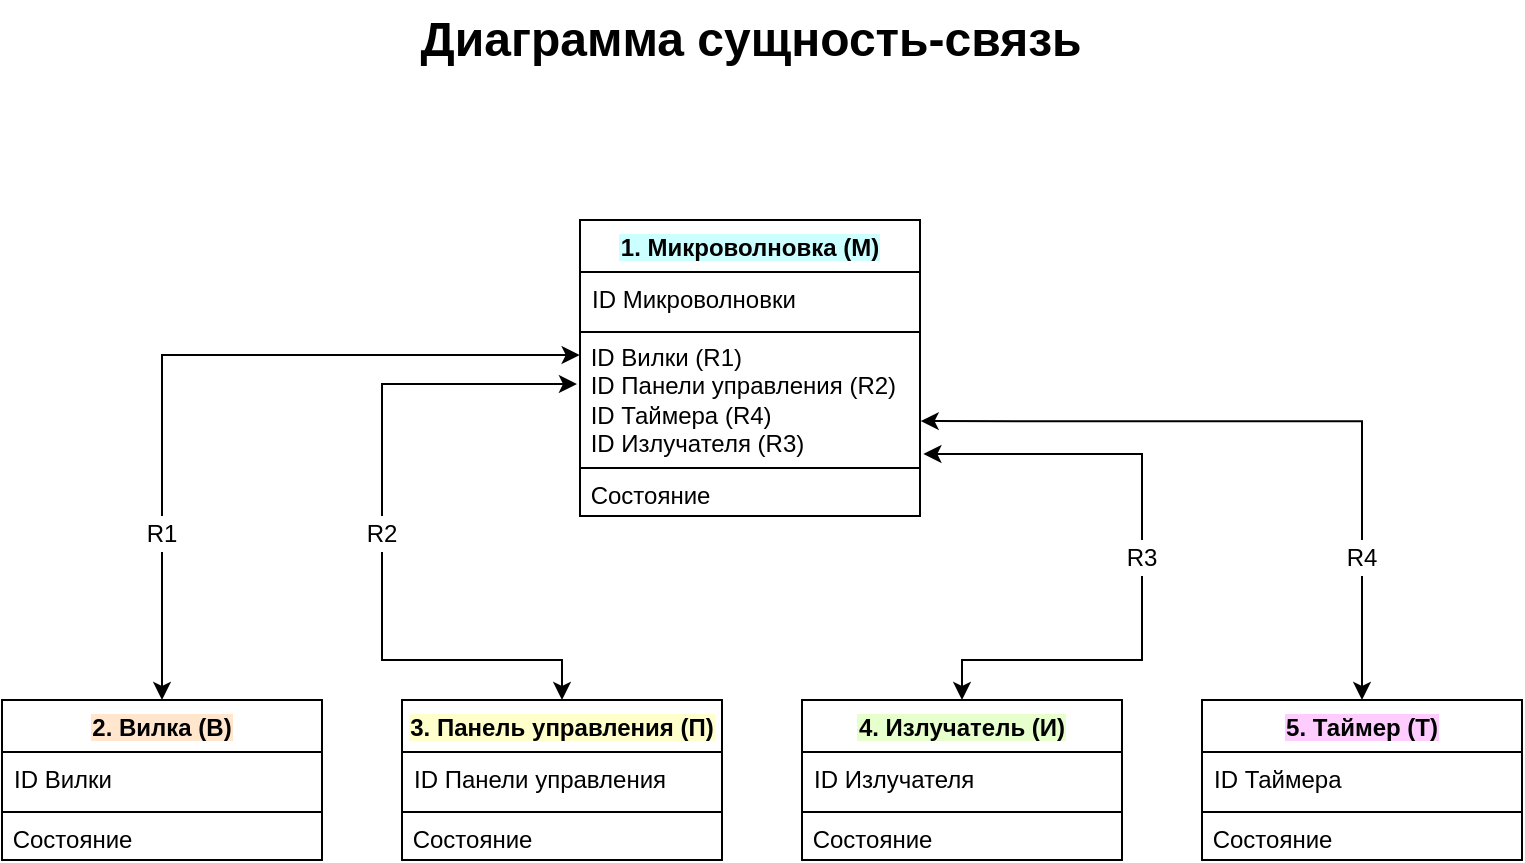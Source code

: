 <mxfile version="19.0.0" type="device" pages="2"><diagram id="WL0TmlCvgIbPt6BTq2-x" name="ДСС"><mxGraphModel dx="1153" dy="608" grid="1" gridSize="10" guides="1" tooltips="1" connect="1" arrows="1" fold="1" page="1" pageScale="1" pageWidth="827" pageHeight="1169" math="0" shadow="0"><root><mxCell id="0"/><mxCell id="1" parent="0"/><mxCell id="MXmY-MOGHhWC4QWFwruX-1" value="1. Микроволновка (М)" style="swimlane;fontStyle=1;align=center;verticalAlign=top;childLayout=stackLayout;horizontal=1;startSize=26;horizontalStack=0;resizeParent=1;resizeParentMax=0;resizeLast=0;collapsible=1;marginBottom=0;labelBackgroundColor=#CCFFFF;" vertex="1" parent="1"><mxGeometry x="329" y="200" width="170" height="148" as="geometry"/></mxCell><mxCell id="MXmY-MOGHhWC4QWFwruX-2" value="ID Микроволновки " style="text;strokeColor=none;fillColor=none;align=left;verticalAlign=top;spacingLeft=4;spacingRight=4;overflow=hidden;rotatable=0;points=[[0,0.5],[1,0.5]];portConstraint=eastwest;" vertex="1" parent="MXmY-MOGHhWC4QWFwruX-1"><mxGeometry y="26" width="170" height="26" as="geometry"/></mxCell><mxCell id="MXmY-MOGHhWC4QWFwruX-3" value="" style="line;strokeWidth=1;fillColor=none;align=left;verticalAlign=middle;spacingTop=-1;spacingLeft=3;spacingRight=3;rotatable=0;labelPosition=right;points=[];portConstraint=eastwest;" vertex="1" parent="MXmY-MOGHhWC4QWFwruX-1"><mxGeometry y="52" width="170" height="8" as="geometry"/></mxCell><mxCell id="MXmY-MOGHhWC4QWFwruX-11" value="&amp;nbsp;ID Вилки (R1)&lt;br style=&quot;padding: 0px; margin: 0px;&quot;&gt;&amp;nbsp;ID Панели управления (R2)&lt;br style=&quot;padding: 0px; margin: 0px;&quot;&gt;&amp;nbsp;ID Таймера (R4)&lt;br style=&quot;padding: 0px; margin: 0px;&quot;&gt;&amp;nbsp;ID Излучателя (R3)" style="text;html=1;align=left;verticalAlign=middle;resizable=0;points=[];autosize=1;strokeColor=none;fillColor=none;" vertex="1" parent="MXmY-MOGHhWC4QWFwruX-1"><mxGeometry y="60" width="170" height="60" as="geometry"/></mxCell><mxCell id="MXmY-MOGHhWC4QWFwruX-13" value="" style="line;strokeWidth=1;fillColor=none;align=left;verticalAlign=middle;spacingTop=-1;spacingLeft=3;spacingRight=3;rotatable=0;labelPosition=right;points=[];portConstraint=eastwest;" vertex="1" parent="MXmY-MOGHhWC4QWFwruX-1"><mxGeometry y="120" width="170" height="8" as="geometry"/></mxCell><mxCell id="MXmY-MOGHhWC4QWFwruX-12" value="&amp;nbsp;Состояние" style="text;html=1;align=left;verticalAlign=middle;resizable=0;points=[];autosize=1;strokeColor=none;fillColor=none;" vertex="1" parent="MXmY-MOGHhWC4QWFwruX-1"><mxGeometry y="128" width="170" height="20" as="geometry"/></mxCell><mxCell id="MXmY-MOGHhWC4QWFwruX-6" value="" style="line;strokeWidth=1;fillColor=none;align=left;verticalAlign=middle;spacingTop=-1;spacingLeft=3;spacingRight=3;rotatable=0;labelPosition=right;points=[];portConstraint=eastwest;" vertex="1" parent="MXmY-MOGHhWC4QWFwruX-1"><mxGeometry y="148" width="170" as="geometry"/></mxCell><mxCell id="MXmY-MOGHhWC4QWFwruX-5" value="Диаграмма сущность-связь" style="text;strokeColor=none;fillColor=none;html=1;fontSize=24;fontStyle=1;verticalAlign=middle;align=center;" vertex="1" parent="1"><mxGeometry x="364" y="90" width="100" height="40" as="geometry"/></mxCell><mxCell id="MXmY-MOGHhWC4QWFwruX-36" style="edgeStyle=orthogonalEdgeStyle;rounded=0;orthogonalLoop=1;jettySize=auto;html=1;exitX=0.5;exitY=0;exitDx=0;exitDy=0;entryX=-0.001;entryY=0.125;entryDx=0;entryDy=0;entryPerimeter=0;startArrow=none;startFill=1;" edge="1" parent="1" source="MXmY-MOGHhWC4QWFwruX-37" target="MXmY-MOGHhWC4QWFwruX-11"><mxGeometry relative="1" as="geometry"><mxPoint x="280" y="304" as="targetPoint"/><Array as="points"><mxPoint x="120" y="268"/></Array></mxGeometry></mxCell><mxCell id="MXmY-MOGHhWC4QWFwruX-14" value="2. Вилка (В)" style="swimlane;fontStyle=1;align=center;verticalAlign=top;childLayout=stackLayout;horizontal=1;startSize=26;horizontalStack=0;resizeParent=1;resizeParentMax=0;resizeLast=0;collapsible=1;marginBottom=0;labelBackgroundColor=#FFE6CC;" vertex="1" parent="1"><mxGeometry x="40" y="440" width="160" height="80" as="geometry"/></mxCell><mxCell id="MXmY-MOGHhWC4QWFwruX-15" value="ID Вилки " style="text;strokeColor=none;fillColor=none;align=left;verticalAlign=top;spacingLeft=4;spacingRight=4;overflow=hidden;rotatable=0;points=[[0,0.5],[1,0.5]];portConstraint=eastwest;" vertex="1" parent="MXmY-MOGHhWC4QWFwruX-14"><mxGeometry y="26" width="160" height="26" as="geometry"/></mxCell><mxCell id="MXmY-MOGHhWC4QWFwruX-16" value="" style="line;strokeWidth=1;fillColor=none;align=left;verticalAlign=middle;spacingTop=-1;spacingLeft=3;spacingRight=3;rotatable=0;labelPosition=right;points=[];portConstraint=eastwest;" vertex="1" parent="MXmY-MOGHhWC4QWFwruX-14"><mxGeometry y="52" width="160" height="8" as="geometry"/></mxCell><mxCell id="MXmY-MOGHhWC4QWFwruX-19" value="&amp;nbsp;Состояние" style="text;html=1;align=left;verticalAlign=middle;resizable=0;points=[];autosize=1;strokeColor=none;fillColor=none;" vertex="1" parent="MXmY-MOGHhWC4QWFwruX-14"><mxGeometry y="60" width="160" height="20" as="geometry"/></mxCell><mxCell id="MXmY-MOGHhWC4QWFwruX-20" value="" style="line;strokeWidth=1;fillColor=none;align=left;verticalAlign=middle;spacingTop=-1;spacingLeft=3;spacingRight=3;rotatable=0;labelPosition=right;points=[];portConstraint=eastwest;" vertex="1" parent="MXmY-MOGHhWC4QWFwruX-14"><mxGeometry y="80" width="160" as="geometry"/></mxCell><mxCell id="MXmY-MOGHhWC4QWFwruX-21" value="3. Панель управления (П)" style="swimlane;fontStyle=1;align=center;verticalAlign=top;childLayout=stackLayout;horizontal=1;startSize=26;horizontalStack=0;resizeParent=1;resizeParentMax=0;resizeLast=0;collapsible=1;marginBottom=0;labelBackgroundColor=#FFFFCC;" vertex="1" parent="1"><mxGeometry x="240" y="440" width="160" height="80" as="geometry"/></mxCell><mxCell id="MXmY-MOGHhWC4QWFwruX-22" value="ID Панели управления " style="text;strokeColor=none;fillColor=none;align=left;verticalAlign=top;spacingLeft=4;spacingRight=4;overflow=hidden;rotatable=0;points=[[0,0.5],[1,0.5]];portConstraint=eastwest;" vertex="1" parent="MXmY-MOGHhWC4QWFwruX-21"><mxGeometry y="26" width="160" height="26" as="geometry"/></mxCell><mxCell id="MXmY-MOGHhWC4QWFwruX-23" value="" style="line;strokeWidth=1;fillColor=none;align=left;verticalAlign=middle;spacingTop=-1;spacingLeft=3;spacingRight=3;rotatable=0;labelPosition=right;points=[];portConstraint=eastwest;" vertex="1" parent="MXmY-MOGHhWC4QWFwruX-21"><mxGeometry y="52" width="160" height="8" as="geometry"/></mxCell><mxCell id="MXmY-MOGHhWC4QWFwruX-24" value="&amp;nbsp;Состояние" style="text;html=1;align=left;verticalAlign=middle;resizable=0;points=[];autosize=1;strokeColor=none;fillColor=none;" vertex="1" parent="MXmY-MOGHhWC4QWFwruX-21"><mxGeometry y="60" width="160" height="20" as="geometry"/></mxCell><mxCell id="MXmY-MOGHhWC4QWFwruX-25" value="" style="line;strokeWidth=1;fillColor=none;align=left;verticalAlign=middle;spacingTop=-1;spacingLeft=3;spacingRight=3;rotatable=0;labelPosition=right;points=[];portConstraint=eastwest;" vertex="1" parent="MXmY-MOGHhWC4QWFwruX-21"><mxGeometry y="80" width="160" as="geometry"/></mxCell><mxCell id="MXmY-MOGHhWC4QWFwruX-43" style="edgeStyle=orthogonalEdgeStyle;rounded=0;orthogonalLoop=1;jettySize=auto;html=1;exitX=0.5;exitY=0;exitDx=0;exitDy=0;startArrow=none;startFill=1;entryX=1.01;entryY=0.943;entryDx=0;entryDy=0;entryPerimeter=0;" edge="1" parent="1" source="MXmY-MOGHhWC4QWFwruX-44" target="MXmY-MOGHhWC4QWFwruX-11"><mxGeometry relative="1" as="geometry"><mxPoint x="502" y="350" as="targetPoint"/><Array as="points"><mxPoint x="610" y="317"/><mxPoint x="500" y="317"/></Array></mxGeometry></mxCell><mxCell id="MXmY-MOGHhWC4QWFwruX-26" value="4. Излучатель (И)" style="swimlane;fontStyle=1;align=center;verticalAlign=top;childLayout=stackLayout;horizontal=1;startSize=26;horizontalStack=0;resizeParent=1;resizeParentMax=0;resizeLast=0;collapsible=1;marginBottom=0;labelBackgroundColor=#E6FFCC;" vertex="1" parent="1"><mxGeometry x="440" y="440" width="160" height="80" as="geometry"/></mxCell><mxCell id="MXmY-MOGHhWC4QWFwruX-27" value="ID Излучателя" style="text;strokeColor=none;fillColor=none;align=left;verticalAlign=top;spacingLeft=4;spacingRight=4;overflow=hidden;rotatable=0;points=[[0,0.5],[1,0.5]];portConstraint=eastwest;" vertex="1" parent="MXmY-MOGHhWC4QWFwruX-26"><mxGeometry y="26" width="160" height="26" as="geometry"/></mxCell><mxCell id="MXmY-MOGHhWC4QWFwruX-28" value="" style="line;strokeWidth=1;fillColor=none;align=left;verticalAlign=middle;spacingTop=-1;spacingLeft=3;spacingRight=3;rotatable=0;labelPosition=right;points=[];portConstraint=eastwest;" vertex="1" parent="MXmY-MOGHhWC4QWFwruX-26"><mxGeometry y="52" width="160" height="8" as="geometry"/></mxCell><mxCell id="MXmY-MOGHhWC4QWFwruX-29" value="&amp;nbsp;Состояние" style="text;html=1;align=left;verticalAlign=middle;resizable=0;points=[];autosize=1;strokeColor=none;fillColor=none;" vertex="1" parent="MXmY-MOGHhWC4QWFwruX-26"><mxGeometry y="60" width="160" height="20" as="geometry"/></mxCell><mxCell id="MXmY-MOGHhWC4QWFwruX-30" value="" style="line;strokeWidth=1;fillColor=none;align=left;verticalAlign=middle;spacingTop=-1;spacingLeft=3;spacingRight=3;rotatable=0;labelPosition=right;points=[];portConstraint=eastwest;" vertex="1" parent="MXmY-MOGHhWC4QWFwruX-26"><mxGeometry y="80" width="160" as="geometry"/></mxCell><mxCell id="MXmY-MOGHhWC4QWFwruX-46" style="edgeStyle=orthogonalEdgeStyle;rounded=0;orthogonalLoop=1;jettySize=auto;html=1;exitX=0.5;exitY=0;exitDx=0;exitDy=0;entryX=1.002;entryY=0.676;entryDx=0;entryDy=0;entryPerimeter=0;startArrow=none;startFill=1;" edge="1" parent="1" source="MXmY-MOGHhWC4QWFwruX-47" target="MXmY-MOGHhWC4QWFwruX-11"><mxGeometry relative="1" as="geometry"/></mxCell><mxCell id="MXmY-MOGHhWC4QWFwruX-31" value="5. Таймер (Т)" style="swimlane;fontStyle=1;align=center;verticalAlign=top;childLayout=stackLayout;horizontal=1;startSize=26;horizontalStack=0;resizeParent=1;resizeParentMax=0;resizeLast=0;collapsible=1;marginBottom=0;labelBackgroundColor=#FFCCFF;" vertex="1" parent="1"><mxGeometry x="640" y="440" width="160" height="80" as="geometry"/></mxCell><mxCell id="MXmY-MOGHhWC4QWFwruX-32" value="ID Таймера" style="text;strokeColor=none;fillColor=none;align=left;verticalAlign=top;spacingLeft=4;spacingRight=4;overflow=hidden;rotatable=0;points=[[0,0.5],[1,0.5]];portConstraint=eastwest;" vertex="1" parent="MXmY-MOGHhWC4QWFwruX-31"><mxGeometry y="26" width="160" height="26" as="geometry"/></mxCell><mxCell id="MXmY-MOGHhWC4QWFwruX-33" value="" style="line;strokeWidth=1;fillColor=none;align=left;verticalAlign=middle;spacingTop=-1;spacingLeft=3;spacingRight=3;rotatable=0;labelPosition=right;points=[];portConstraint=eastwest;" vertex="1" parent="MXmY-MOGHhWC4QWFwruX-31"><mxGeometry y="52" width="160" height="8" as="geometry"/></mxCell><mxCell id="MXmY-MOGHhWC4QWFwruX-34" value="&amp;nbsp;Состояние" style="text;html=1;align=left;verticalAlign=middle;resizable=0;points=[];autosize=1;strokeColor=none;fillColor=none;" vertex="1" parent="MXmY-MOGHhWC4QWFwruX-31"><mxGeometry y="60" width="160" height="20" as="geometry"/></mxCell><mxCell id="MXmY-MOGHhWC4QWFwruX-35" value="" style="line;strokeWidth=1;fillColor=none;align=left;verticalAlign=middle;spacingTop=-1;spacingLeft=3;spacingRight=3;rotatable=0;labelPosition=right;points=[];portConstraint=eastwest;" vertex="1" parent="MXmY-MOGHhWC4QWFwruX-31"><mxGeometry y="80" width="160" as="geometry"/></mxCell><mxCell id="MXmY-MOGHhWC4QWFwruX-37" value="R1" style="text;html=1;strokeColor=none;fillColor=none;align=center;verticalAlign=middle;whiteSpace=wrap;rounded=0;" vertex="1" parent="1"><mxGeometry x="90" y="348" width="60" height="18" as="geometry"/></mxCell><mxCell id="MXmY-MOGHhWC4QWFwruX-39" value="" style="edgeStyle=orthogonalEdgeStyle;rounded=0;orthogonalLoop=1;jettySize=auto;html=1;exitX=0.5;exitY=0;exitDx=0;exitDy=0;entryX=0.5;entryY=1;entryDx=0;entryDy=0;startArrow=classic;startFill=1;endArrow=none;" edge="1" parent="1" source="MXmY-MOGHhWC4QWFwruX-14" target="MXmY-MOGHhWC4QWFwruX-37"><mxGeometry relative="1" as="geometry"><mxPoint x="120.0" y="440.0" as="sourcePoint"/><mxPoint x="279.84" y="307.5" as="targetPoint"/><Array as="points"/></mxGeometry></mxCell><mxCell id="MXmY-MOGHhWC4QWFwruX-40" style="edgeStyle=orthogonalEdgeStyle;rounded=0;orthogonalLoop=1;jettySize=auto;html=1;exitX=0.5;exitY=0;exitDx=0;exitDy=0;entryX=-0.009;entryY=0.367;entryDx=0;entryDy=0;entryPerimeter=0;startArrow=none;startFill=1;" edge="1" parent="1" source="MXmY-MOGHhWC4QWFwruX-41" target="MXmY-MOGHhWC4QWFwruX-11"><mxGeometry relative="1" as="geometry"><mxPoint x="120.16" y="356.5" as="sourcePoint"/><mxPoint x="280.0" y="322" as="targetPoint"/><Array as="points"><mxPoint x="230" y="282"/></Array></mxGeometry></mxCell><mxCell id="MXmY-MOGHhWC4QWFwruX-41" value="R2" style="text;html=1;strokeColor=none;fillColor=none;align=center;verticalAlign=middle;whiteSpace=wrap;rounded=0;" vertex="1" parent="1"><mxGeometry x="200" y="348" width="60" height="18" as="geometry"/></mxCell><mxCell id="MXmY-MOGHhWC4QWFwruX-42" value="" style="edgeStyle=orthogonalEdgeStyle;rounded=0;orthogonalLoop=1;jettySize=auto;html=1;exitX=0.5;exitY=0;exitDx=0;exitDy=0;entryX=0.5;entryY=1;entryDx=0;entryDy=0;startArrow=classic;startFill=1;endArrow=none;" edge="1" parent="1" source="MXmY-MOGHhWC4QWFwruX-21" target="MXmY-MOGHhWC4QWFwruX-41"><mxGeometry relative="1" as="geometry"><mxPoint x="320" y="440" as="sourcePoint"/><mxPoint x="338.56" y="322.02" as="targetPoint"/><Array as="points"><mxPoint x="320" y="420"/><mxPoint x="230" y="420"/></Array></mxGeometry></mxCell><mxCell id="MXmY-MOGHhWC4QWFwruX-44" value="R3" style="text;html=1;strokeColor=none;fillColor=none;align=center;verticalAlign=middle;whiteSpace=wrap;rounded=0;" vertex="1" parent="1"><mxGeometry x="580" y="360" width="60" height="18" as="geometry"/></mxCell><mxCell id="MXmY-MOGHhWC4QWFwruX-45" value="" style="edgeStyle=orthogonalEdgeStyle;rounded=0;orthogonalLoop=1;jettySize=auto;html=1;exitX=0.5;exitY=0;exitDx=0;exitDy=0;startArrow=classic;startFill=1;entryX=0.5;entryY=1;entryDx=0;entryDy=0;endArrow=none;" edge="1" parent="1" source="MXmY-MOGHhWC4QWFwruX-26" target="MXmY-MOGHhWC4QWFwruX-44"><mxGeometry relative="1" as="geometry"><mxPoint x="501.92" y="341.22" as="targetPoint"/><mxPoint x="520" y="440" as="sourcePoint"/><Array as="points"><mxPoint x="520" y="420"/><mxPoint x="610" y="420"/><mxPoint x="610" y="378"/></Array></mxGeometry></mxCell><mxCell id="MXmY-MOGHhWC4QWFwruX-47" value="R4" style="text;html=1;strokeColor=none;fillColor=none;align=center;verticalAlign=middle;whiteSpace=wrap;rounded=0;" vertex="1" parent="1"><mxGeometry x="690" y="360" width="60" height="18" as="geometry"/></mxCell><mxCell id="MXmY-MOGHhWC4QWFwruX-48" value="" style="edgeStyle=orthogonalEdgeStyle;rounded=0;orthogonalLoop=1;jettySize=auto;html=1;exitX=0.5;exitY=0;exitDx=0;exitDy=0;entryX=0.5;entryY=1;entryDx=0;entryDy=0;startArrow=classic;startFill=1;endArrow=none;" edge="1" parent="1" source="MXmY-MOGHhWC4QWFwruX-31" target="MXmY-MOGHhWC4QWFwruX-47"><mxGeometry relative="1" as="geometry"><mxPoint x="720" y="440" as="sourcePoint"/><mxPoint x="490.32" y="340.56" as="targetPoint"/></mxGeometry></mxCell></root></mxGraphModel></diagram><diagram id="7aaWy_9meoYg4TMuI5q4" name="ДПС"><mxGraphModel dx="2307" dy="1216" grid="1" gridSize="10" guides="1" tooltips="1" connect="1" arrows="1" fold="1" page="1" pageScale="1" pageWidth="827" pageHeight="1169" math="0" shadow="0"><root><mxCell id="0"/><mxCell id="1" parent="0"/><mxCell id="4Kq70WI2WdbL3F6pqiKO-1" value="Диаграмма переходов состояний" style="text;strokeColor=none;fillColor=none;html=1;fontSize=24;fontStyle=1;verticalAlign=middle;align=center;" vertex="1" parent="1"><mxGeometry x="790" y="30" width="100" height="40" as="geometry"/></mxCell><mxCell id="4Kq70WI2WdbL3F6pqiKO-2" value="&lt;span style=&quot;background-color: rgb(204, 255, 255);&quot;&gt;&lt;font style=&quot;font-size: 18px;&quot;&gt;Микроволновка&lt;/font&gt;&lt;/span&gt;" style="text;strokeColor=none;fillColor=none;html=1;fontSize=24;fontStyle=1;verticalAlign=middle;align=center;" vertex="1" parent="1"><mxGeometry x="40" y="110" width="100" height="40" as="geometry"/></mxCell><mxCell id="4Kq70WI2WdbL3F6pqiKO-6" style="edgeStyle=orthogonalEdgeStyle;rounded=0;orthogonalLoop=1;jettySize=auto;html=1;exitX=0.5;exitY=1;exitDx=0;exitDy=0;entryX=0.5;entryY=0;entryDx=0;entryDy=0;fontSize=12;fontColor=none;startArrow=none;startFill=0;endArrow=classic;endFill=1;" edge="1" parent="1" source="4Kq70WI2WdbL3F6pqiKO-16" target="4Kq70WI2WdbL3F6pqiKO-5"><mxGeometry relative="1" as="geometry"/></mxCell><mxCell id="4Kq70WI2WdbL3F6pqiKO-12" style="edgeStyle=orthogonalEdgeStyle;rounded=0;orthogonalLoop=1;jettySize=auto;html=1;exitX=0.5;exitY=0;exitDx=0;exitDy=0;fontSize=12;fontColor=none;startArrow=classic;startFill=1;endArrow=none;endFill=0;" edge="1" parent="1" source="4Kq70WI2WdbL3F6pqiKO-3"><mxGeometry relative="1" as="geometry"><mxPoint x="110" y="220" as="targetPoint"/></mxGeometry></mxCell><mxCell id="4Kq70WI2WdbL3F6pqiKO-3" value="&lt;font style=&quot;font-size: 12px;&quot;&gt;1. Выключена&lt;/font&gt;" style="rounded=0;whiteSpace=wrap;html=1;labelBackgroundColor=none;fontSize=18;" vertex="1" parent="1"><mxGeometry x="50" y="290" width="120" height="40" as="geometry"/></mxCell><mxCell id="4Kq70WI2WdbL3F6pqiKO-7" style="edgeStyle=orthogonalEdgeStyle;rounded=0;orthogonalLoop=1;jettySize=auto;html=1;entryX=0;entryY=0.5;entryDx=0;entryDy=0;fontSize=12;fontColor=none;startArrow=none;startFill=0;endArrow=classic;endFill=1;exitX=0.5;exitY=0;exitDx=0;exitDy=0;" edge="1" parent="1" target="4Kq70WI2WdbL3F6pqiKO-3"><mxGeometry relative="1" as="geometry"><mxPoint x="20" y="370" as="sourcePoint"/><Array as="points"><mxPoint x="20" y="310"/></Array></mxGeometry></mxCell><mxCell id="4Kq70WI2WdbL3F6pqiKO-13" style="edgeStyle=orthogonalEdgeStyle;rounded=0;orthogonalLoop=1;jettySize=auto;html=1;entryX=0;entryY=0.25;entryDx=0;entryDy=0;fontSize=12;fontColor=none;startArrow=none;startFill=0;endArrow=classic;endFill=1;exitX=1;exitY=0.5;exitDx=0;exitDy=0;" edge="1" parent="1" source="KpCcAzfjFwQ45rd_bIXx-12" target="4Kq70WI2WdbL3F6pqiKO-8"><mxGeometry relative="1" as="geometry"><mxPoint x="170" y="460" as="sourcePoint"/><Array as="points"/></mxGeometry></mxCell><mxCell id="4Kq70WI2WdbL3F6pqiKO-5" value="&lt;font style=&quot;font-size: 12px;&quot;&gt;2. Режим ожидания&lt;/font&gt;" style="rounded=0;whiteSpace=wrap;html=1;labelBackgroundColor=none;fontSize=18;" vertex="1" parent="1"><mxGeometry x="50" y="450" width="120" height="40" as="geometry"/></mxCell><mxCell id="4Kq70WI2WdbL3F6pqiKO-14" style="edgeStyle=orthogonalEdgeStyle;rounded=0;orthogonalLoop=1;jettySize=auto;html=1;exitX=1;exitY=0.5;exitDx=0;exitDy=0;entryX=0;entryY=0.25;entryDx=0;entryDy=0;fontSize=12;fontColor=none;startArrow=none;startFill=0;endArrow=classic;endFill=1;" edge="1" parent="1" source="KpCcAzfjFwQ45rd_bIXx-22" target="4Kq70WI2WdbL3F6pqiKO-9"><mxGeometry relative="1" as="geometry"><Array as="points"/></mxGeometry></mxCell><mxCell id="KpCcAzfjFwQ45rd_bIXx-3" style="edgeStyle=orthogonalEdgeStyle;rounded=0;orthogonalLoop=1;jettySize=auto;html=1;exitX=0.5;exitY=0;exitDx=0;exitDy=0;entryX=1;entryY=0.75;entryDx=0;entryDy=0;fontSize=12;fontColor=none;startArrow=none;startFill=0;endArrow=classic;endFill=1;" edge="1" parent="1" source="KpCcAzfjFwQ45rd_bIXx-6" target="4Kq70WI2WdbL3F6pqiKO-3"><mxGeometry relative="1" as="geometry"/></mxCell><mxCell id="KpCcAzfjFwQ45rd_bIXx-14" style="edgeStyle=orthogonalEdgeStyle;rounded=0;orthogonalLoop=1;jettySize=auto;html=1;exitX=0;exitY=0.5;exitDx=0;exitDy=0;entryX=1;entryY=0.75;entryDx=0;entryDy=0;fontSize=12;fontColor=none;startArrow=none;startFill=0;endArrow=classic;endFill=1;" edge="1" parent="1" source="KpCcAzfjFwQ45rd_bIXx-16" target="4Kq70WI2WdbL3F6pqiKO-5"><mxGeometry relative="1" as="geometry"/></mxCell><mxCell id="4Kq70WI2WdbL3F6pqiKO-8" value="&lt;font style=&quot;font-size: 12px;&quot;&gt;3. Режим выбран&lt;/font&gt;" style="rounded=0;whiteSpace=wrap;html=1;labelBackgroundColor=none;fontSize=18;" vertex="1" parent="1"><mxGeometry x="290" y="450" width="120" height="40" as="geometry"/></mxCell><mxCell id="4Kq70WI2WdbL3F6pqiKO-15" style="edgeStyle=orthogonalEdgeStyle;rounded=0;orthogonalLoop=1;jettySize=auto;html=1;exitX=1;exitY=0.5;exitDx=0;exitDy=0;entryX=0;entryY=0.5;entryDx=0;entryDy=0;fontSize=12;fontColor=none;startArrow=none;startFill=0;endArrow=classic;endFill=1;" edge="1" parent="1" source="KpCcAzfjFwQ45rd_bIXx-38" target="4Kq70WI2WdbL3F6pqiKO-11"><mxGeometry relative="1" as="geometry"/></mxCell><mxCell id="KpCcAzfjFwQ45rd_bIXx-4" style="edgeStyle=orthogonalEdgeStyle;rounded=0;orthogonalLoop=1;jettySize=auto;html=1;exitX=0.5;exitY=0;exitDx=0;exitDy=0;entryX=1;entryY=0.5;entryDx=0;entryDy=0;fontSize=12;fontColor=none;startArrow=none;startFill=0;endArrow=classic;endFill=1;" edge="1" parent="1" source="KpCcAzfjFwQ45rd_bIXx-8" target="4Kq70WI2WdbL3F6pqiKO-3"><mxGeometry relative="1" as="geometry"/></mxCell><mxCell id="KpCcAzfjFwQ45rd_bIXx-24" style="edgeStyle=orthogonalEdgeStyle;rounded=0;orthogonalLoop=1;jettySize=auto;html=1;exitX=0;exitY=0.5;exitDx=0;exitDy=0;entryX=1;entryY=0.75;entryDx=0;entryDy=0;fontSize=12;fontColor=none;startArrow=none;startFill=0;endArrow=classic;endFill=1;" edge="1" parent="1" source="KpCcAzfjFwQ45rd_bIXx-25" target="4Kq70WI2WdbL3F6pqiKO-8"><mxGeometry relative="1" as="geometry"/></mxCell><mxCell id="4Kq70WI2WdbL3F6pqiKO-9" value="&lt;font style=&quot;font-size: 12px;&quot;&gt;4. Таймер установлен&lt;/font&gt;" style="rounded=0;whiteSpace=wrap;html=1;labelBackgroundColor=none;fontSize=12;verticalAlign=middle;" vertex="1" parent="1"><mxGeometry x="530" y="450" width="120" height="40" as="geometry"/></mxCell><mxCell id="KpCcAzfjFwQ45rd_bIXx-5" style="edgeStyle=orthogonalEdgeStyle;rounded=0;orthogonalLoop=1;jettySize=auto;html=1;exitX=0.5;exitY=0;exitDx=0;exitDy=0;entryX=1;entryY=0.25;entryDx=0;entryDy=0;fontSize=12;fontColor=none;startArrow=none;startFill=0;endArrow=classic;endFill=1;" edge="1" parent="1" source="KpCcAzfjFwQ45rd_bIXx-10" target="4Kq70WI2WdbL3F6pqiKO-3"><mxGeometry relative="1" as="geometry"><Array as="points"/></mxGeometry></mxCell><mxCell id="KpCcAzfjFwQ45rd_bIXx-28" style="edgeStyle=orthogonalEdgeStyle;rounded=0;orthogonalLoop=1;jettySize=auto;html=1;exitX=0;exitY=0.5;exitDx=0;exitDy=0;entryX=0.5;entryY=1;entryDx=0;entryDy=0;fontSize=12;fontColor=none;startArrow=none;startFill=0;endArrow=classic;endFill=1;" edge="1" parent="1" source="KpCcAzfjFwQ45rd_bIXx-40" target="4Kq70WI2WdbL3F6pqiKO-5"><mxGeometry relative="1" as="geometry"><Array as="points"/></mxGeometry></mxCell><mxCell id="4Kq70WI2WdbL3F6pqiKO-11" value="&lt;font style=&quot;font-size: 12px;&quot;&gt;5. Нагрев&lt;/font&gt;" style="rounded=0;whiteSpace=wrap;html=1;labelBackgroundColor=none;fontSize=12;verticalAlign=middle;" vertex="1" parent="1"><mxGeometry x="770" y="450" width="120" height="40" as="geometry"/></mxCell><mxCell id="4Kq70WI2WdbL3F6pqiKO-16" value="М1" style="text;html=1;strokeColor=none;fillColor=none;align=center;verticalAlign=middle;whiteSpace=wrap;rounded=0;labelBackgroundColor=none;fontSize=12;fontColor=none;" vertex="1" parent="1"><mxGeometry x="80" y="370" width="60" height="30" as="geometry"/></mxCell><mxCell id="4Kq70WI2WdbL3F6pqiKO-17" value="" style="edgeStyle=orthogonalEdgeStyle;rounded=0;orthogonalLoop=1;jettySize=auto;html=1;exitX=0.5;exitY=1;exitDx=0;exitDy=0;entryX=0.5;entryY=0;entryDx=0;entryDy=0;fontSize=12;fontColor=none;startArrow=none;startFill=0;endArrow=none;endFill=1;" edge="1" parent="1" source="4Kq70WI2WdbL3F6pqiKO-3" target="4Kq70WI2WdbL3F6pqiKO-16"><mxGeometry relative="1" as="geometry"><mxPoint x="110" y="330" as="sourcePoint"/><mxPoint x="110" y="450" as="targetPoint"/></mxGeometry></mxCell><mxCell id="4Kq70WI2WdbL3F6pqiKO-18" value="&lt;b&gt;М1&lt;/b&gt;: Включение&lt;br style=&quot;font-size: 13px;&quot;&gt;&lt;b&gt;M2&lt;/b&gt;: Выключение&lt;br style=&quot;font-size: 13px;&quot;&gt;&lt;b&gt;М3&lt;/b&gt;: Выбор режима&lt;br style=&quot;font-size: 13px;&quot;&gt;&lt;b&gt;М4&lt;/b&gt;: Сбор режима&lt;br style=&quot;font-size: 13px;&quot;&gt;&lt;b&gt;М5&lt;/b&gt;: Установка таймера&lt;br style=&quot;font-size: 13px;&quot;&gt;&lt;b&gt;М6&lt;/b&gt;: Сброс таймера&lt;br style=&quot;font-size: 13px;&quot;&gt;&lt;b&gt;М7&lt;/b&gt;: Начало нагрева&lt;br style=&quot;font-size: 13px;&quot;&gt;&lt;b&gt;M8&lt;/b&gt;: Остановка таймера&lt;br style=&quot;font-size: 13px;&quot;&gt;&lt;b&gt;М9&lt;/b&gt;: Конец нагрева" style="text;html=1;strokeColor=#CCFFFF;fillColor=#CCFFFF;align=left;verticalAlign=top;whiteSpace=wrap;rounded=0;labelBackgroundColor=none;fontSize=13;" vertex="1" parent="1"><mxGeometry x="250" y="110" width="170" height="160" as="geometry"/></mxCell><mxCell id="KpCcAzfjFwQ45rd_bIXx-1" value="М2" style="text;html=1;strokeColor=none;fillColor=none;align=center;verticalAlign=middle;whiteSpace=wrap;rounded=0;labelBackgroundColor=none;fontSize=12;fontColor=none;" vertex="1" parent="1"><mxGeometry y="370" width="40" height="30" as="geometry"/></mxCell><mxCell id="KpCcAzfjFwQ45rd_bIXx-2" value="" style="edgeStyle=orthogonalEdgeStyle;rounded=0;orthogonalLoop=1;jettySize=auto;html=1;exitX=0;exitY=0.5;exitDx=0;exitDy=0;entryX=0.5;entryY=1;entryDx=0;entryDy=0;fontSize=12;fontColor=none;startArrow=none;startFill=0;endArrow=none;endFill=1;" edge="1" parent="1" source="4Kq70WI2WdbL3F6pqiKO-5"><mxGeometry relative="1" as="geometry"><mxPoint x="50" y="470" as="sourcePoint"/><mxPoint x="20" y="400" as="targetPoint"/><Array as="points"><mxPoint x="20" y="470"/></Array></mxGeometry></mxCell><mxCell id="KpCcAzfjFwQ45rd_bIXx-6" value="М2" style="text;html=1;strokeColor=none;fillColor=none;align=center;verticalAlign=middle;whiteSpace=wrap;rounded=0;labelBackgroundColor=none;fontSize=12;fontColor=none;" vertex="1" parent="1"><mxGeometry x="320" y="370" width="60" height="30" as="geometry"/></mxCell><mxCell id="KpCcAzfjFwQ45rd_bIXx-7" value="" style="edgeStyle=orthogonalEdgeStyle;rounded=0;orthogonalLoop=1;jettySize=auto;html=1;exitX=0.5;exitY=0;exitDx=0;exitDy=0;entryX=0.5;entryY=1;entryDx=0;entryDy=0;fontSize=12;fontColor=none;startArrow=none;startFill=0;endArrow=none;endFill=1;" edge="1" parent="1" source="4Kq70WI2WdbL3F6pqiKO-8" target="KpCcAzfjFwQ45rd_bIXx-6"><mxGeometry relative="1" as="geometry"><mxPoint x="350" y="450" as="sourcePoint"/><mxPoint x="170" y="320" as="targetPoint"/></mxGeometry></mxCell><mxCell id="KpCcAzfjFwQ45rd_bIXx-8" value="М2" style="text;html=1;strokeColor=none;fillColor=none;align=center;verticalAlign=middle;whiteSpace=wrap;rounded=0;labelBackgroundColor=none;fontSize=12;fontColor=none;" vertex="1" parent="1"><mxGeometry x="560" y="370" width="60" height="30" as="geometry"/></mxCell><mxCell id="KpCcAzfjFwQ45rd_bIXx-9" value="" style="edgeStyle=orthogonalEdgeStyle;rounded=0;orthogonalLoop=1;jettySize=auto;html=1;exitX=0.5;exitY=0;exitDx=0;exitDy=0;entryX=0.5;entryY=1;entryDx=0;entryDy=0;fontSize=12;fontColor=none;startArrow=none;startFill=0;endArrow=none;endFill=1;" edge="1" parent="1" source="4Kq70WI2WdbL3F6pqiKO-9" target="KpCcAzfjFwQ45rd_bIXx-8"><mxGeometry relative="1" as="geometry"><mxPoint x="590" y="450" as="sourcePoint"/><mxPoint x="170" y="310" as="targetPoint"/></mxGeometry></mxCell><mxCell id="KpCcAzfjFwQ45rd_bIXx-10" value="М2" style="text;html=1;strokeColor=none;fillColor=none;align=center;verticalAlign=middle;whiteSpace=wrap;rounded=0;labelBackgroundColor=none;fontSize=12;fontColor=none;" vertex="1" parent="1"><mxGeometry x="800" y="370" width="60" height="30" as="geometry"/></mxCell><mxCell id="KpCcAzfjFwQ45rd_bIXx-11" value="" style="edgeStyle=orthogonalEdgeStyle;rounded=0;orthogonalLoop=1;jettySize=auto;html=1;exitX=0.5;exitY=0;exitDx=0;exitDy=0;fontSize=12;fontColor=none;startArrow=none;startFill=0;endArrow=none;endFill=1;entryX=0.5;entryY=1;entryDx=0;entryDy=0;" edge="1" parent="1" source="4Kq70WI2WdbL3F6pqiKO-11" target="KpCcAzfjFwQ45rd_bIXx-10"><mxGeometry relative="1" as="geometry"><mxPoint x="650" y="630" as="sourcePoint"/><mxPoint x="770" y="400" as="targetPoint"/><Array as="points"><mxPoint x="830" y="420"/><mxPoint x="830" y="420"/></Array></mxGeometry></mxCell><mxCell id="KpCcAzfjFwQ45rd_bIXx-12" value="М3" style="text;html=1;strokeColor=none;fillColor=none;align=center;verticalAlign=middle;whiteSpace=wrap;rounded=0;labelBackgroundColor=none;fontSize=12;fontColor=none;" vertex="1" parent="1"><mxGeometry x="210" y="450" width="40" height="20" as="geometry"/></mxCell><mxCell id="KpCcAzfjFwQ45rd_bIXx-13" value="" style="edgeStyle=orthogonalEdgeStyle;rounded=0;orthogonalLoop=1;jettySize=auto;html=1;fontSize=12;fontColor=none;startArrow=none;startFill=0;endArrow=none;endFill=1;" edge="1" parent="1" target="KpCcAzfjFwQ45rd_bIXx-12"><mxGeometry relative="1" as="geometry"><mxPoint x="170" y="460" as="sourcePoint"/><mxPoint x="290" y="460" as="targetPoint"/><Array as="points"><mxPoint x="190" y="460"/><mxPoint x="190" y="460"/></Array></mxGeometry></mxCell><mxCell id="KpCcAzfjFwQ45rd_bIXx-16" value="М4" style="text;html=1;strokeColor=none;fillColor=none;align=center;verticalAlign=middle;whiteSpace=wrap;rounded=0;labelBackgroundColor=none;fontSize=12;fontColor=none;" vertex="1" parent="1"><mxGeometry x="210" y="470" width="40" height="20" as="geometry"/></mxCell><mxCell id="KpCcAzfjFwQ45rd_bIXx-17" value="" style="edgeStyle=orthogonalEdgeStyle;rounded=0;orthogonalLoop=1;jettySize=auto;html=1;exitX=0;exitY=0.75;exitDx=0;exitDy=0;entryX=1;entryY=0.5;entryDx=0;entryDy=0;fontSize=12;fontColor=none;startArrow=none;startFill=0;endArrow=none;endFill=1;" edge="1" parent="1" source="4Kq70WI2WdbL3F6pqiKO-8" target="KpCcAzfjFwQ45rd_bIXx-16"><mxGeometry relative="1" as="geometry"><mxPoint x="290" y="480" as="sourcePoint"/><mxPoint x="170" y="480" as="targetPoint"/></mxGeometry></mxCell><mxCell id="KpCcAzfjFwQ45rd_bIXx-19" style="edgeStyle=orthogonalEdgeStyle;rounded=0;orthogonalLoop=1;jettySize=auto;html=1;exitX=1;exitY=0.5;exitDx=0;exitDy=0;entryX=0.75;entryY=1;entryDx=0;entryDy=0;fontSize=12;fontColor=none;startArrow=none;startFill=0;endArrow=classic;endFill=1;" edge="1" parent="1" source="KpCcAzfjFwQ45rd_bIXx-20" target="4Kq70WI2WdbL3F6pqiKO-8"><mxGeometry relative="1" as="geometry"/></mxCell><mxCell id="KpCcAzfjFwQ45rd_bIXx-20" value="М3" style="text;html=1;strokeColor=none;fillColor=none;align=center;verticalAlign=middle;whiteSpace=wrap;rounded=0;labelBackgroundColor=none;fontSize=12;fontColor=none;" vertex="1" parent="1"><mxGeometry x="340" y="500" width="20" height="20" as="geometry"/></mxCell><mxCell id="KpCcAzfjFwQ45rd_bIXx-21" value="" style="edgeStyle=orthogonalEdgeStyle;rounded=0;orthogonalLoop=1;jettySize=auto;html=1;exitX=0.25;exitY=1;exitDx=0;exitDy=0;entryX=0;entryY=0.5;entryDx=0;entryDy=0;fontSize=12;fontColor=none;startArrow=none;startFill=0;endArrow=none;endFill=1;" edge="1" parent="1" source="4Kq70WI2WdbL3F6pqiKO-8" target="KpCcAzfjFwQ45rd_bIXx-20"><mxGeometry relative="1" as="geometry"><mxPoint x="320" y="490" as="sourcePoint"/><mxPoint x="380" y="490" as="targetPoint"/><Array as="points"><mxPoint x="320" y="510"/></Array></mxGeometry></mxCell><mxCell id="KpCcAzfjFwQ45rd_bIXx-22" value="М5" style="text;html=1;strokeColor=none;fillColor=none;align=center;verticalAlign=middle;whiteSpace=wrap;rounded=0;labelBackgroundColor=none;fontSize=12;fontColor=none;" vertex="1" parent="1"><mxGeometry x="450" y="450" width="40" height="20" as="geometry"/></mxCell><mxCell id="KpCcAzfjFwQ45rd_bIXx-23" value="" style="edgeStyle=orthogonalEdgeStyle;rounded=0;orthogonalLoop=1;jettySize=auto;html=1;exitX=1;exitY=0.25;exitDx=0;exitDy=0;entryX=0;entryY=0.5;entryDx=0;entryDy=0;fontSize=12;fontColor=none;startArrow=none;startFill=0;endArrow=none;endFill=1;" edge="1" parent="1" source="4Kq70WI2WdbL3F6pqiKO-8" target="KpCcAzfjFwQ45rd_bIXx-22"><mxGeometry relative="1" as="geometry"><mxPoint x="410" y="460.0" as="sourcePoint"/><mxPoint x="530" y="460.0" as="targetPoint"/><Array as="points"/></mxGeometry></mxCell><mxCell id="KpCcAzfjFwQ45rd_bIXx-25" value="М6" style="text;html=1;strokeColor=none;fillColor=none;align=center;verticalAlign=middle;whiteSpace=wrap;rounded=0;labelBackgroundColor=none;fontSize=12;fontColor=none;" vertex="1" parent="1"><mxGeometry x="450" y="470" width="40" height="20" as="geometry"/></mxCell><mxCell id="KpCcAzfjFwQ45rd_bIXx-26" value="" style="edgeStyle=orthogonalEdgeStyle;rounded=0;orthogonalLoop=1;jettySize=auto;html=1;exitX=0;exitY=0.75;exitDx=0;exitDy=0;entryX=1;entryY=0.5;entryDx=0;entryDy=0;fontSize=12;fontColor=none;startArrow=none;startFill=0;endArrow=none;endFill=1;" edge="1" parent="1" source="4Kq70WI2WdbL3F6pqiKO-9" target="KpCcAzfjFwQ45rd_bIXx-25"><mxGeometry relative="1" as="geometry"><mxPoint x="530" y="480.0" as="sourcePoint"/><mxPoint x="410" y="480.0" as="targetPoint"/></mxGeometry></mxCell><mxCell id="KpCcAzfjFwQ45rd_bIXx-32" style="edgeStyle=orthogonalEdgeStyle;rounded=0;orthogonalLoop=1;jettySize=auto;html=1;exitX=1;exitY=0.5;exitDx=0;exitDy=0;entryX=0.75;entryY=1;entryDx=0;entryDy=0;fontSize=12;fontColor=none;startArrow=none;startFill=0;endArrow=classic;endFill=1;" edge="1" parent="1" source="KpCcAzfjFwQ45rd_bIXx-34" target="4Kq70WI2WdbL3F6pqiKO-9"><mxGeometry relative="1" as="geometry"/></mxCell><mxCell id="KpCcAzfjFwQ45rd_bIXx-33" style="edgeStyle=orthogonalEdgeStyle;rounded=0;orthogonalLoop=1;jettySize=auto;html=1;exitX=1;exitY=0.5;exitDx=0;exitDy=0;entryX=0.875;entryY=1.02;entryDx=0;entryDy=0;fontSize=12;fontColor=none;startArrow=none;startFill=0;endArrow=classic;endFill=1;entryPerimeter=0;" edge="1" parent="1" source="KpCcAzfjFwQ45rd_bIXx-36" target="4Kq70WI2WdbL3F6pqiKO-9"><mxGeometry relative="1" as="geometry"><mxPoint x="550" y="520" as="sourcePoint"/><mxPoint x="610" y="520" as="targetPoint"/><Array as="points"><mxPoint x="635" y="530"/></Array></mxGeometry></mxCell><mxCell id="KpCcAzfjFwQ45rd_bIXx-34" value="М5" style="text;html=1;strokeColor=none;fillColor=none;align=center;verticalAlign=middle;whiteSpace=wrap;rounded=0;labelBackgroundColor=none;fontSize=12;fontColor=none;" vertex="1" parent="1"><mxGeometry x="580" y="500" width="20" height="20" as="geometry"/></mxCell><mxCell id="KpCcAzfjFwQ45rd_bIXx-35" value="" style="edgeStyle=orthogonalEdgeStyle;rounded=0;orthogonalLoop=1;jettySize=auto;html=1;exitX=0.25;exitY=1;exitDx=0;exitDy=0;entryX=0;entryY=0.5;entryDx=0;entryDy=0;fontSize=12;fontColor=none;startArrow=none;startFill=0;endArrow=none;endFill=1;" edge="1" parent="1" source="4Kq70WI2WdbL3F6pqiKO-9" target="KpCcAzfjFwQ45rd_bIXx-34"><mxGeometry relative="1" as="geometry"><mxPoint x="560" y="490" as="sourcePoint"/><mxPoint x="620" y="490" as="targetPoint"/><Array as="points"><mxPoint x="560" y="510"/></Array></mxGeometry></mxCell><mxCell id="KpCcAzfjFwQ45rd_bIXx-36" value="М8" style="text;html=1;strokeColor=none;fillColor=none;align=center;verticalAlign=middle;whiteSpace=wrap;rounded=0;labelBackgroundColor=none;fontSize=12;fontColor=none;" vertex="1" parent="1"><mxGeometry x="580" y="520" width="20" height="20" as="geometry"/></mxCell><mxCell id="KpCcAzfjFwQ45rd_bIXx-37" value="" style="edgeStyle=orthogonalEdgeStyle;rounded=0;orthogonalLoop=1;jettySize=auto;html=1;exitX=0.119;exitY=1.01;exitDx=0;exitDy=0;entryX=0;entryY=0.5;entryDx=0;entryDy=0;fontSize=12;fontColor=none;startArrow=none;startFill=0;endArrow=none;endFill=1;exitPerimeter=0;" edge="1" parent="1" source="4Kq70WI2WdbL3F6pqiKO-9" target="KpCcAzfjFwQ45rd_bIXx-36"><mxGeometry relative="1" as="geometry"><mxPoint x="544.28" y="490.4" as="sourcePoint"/><mxPoint x="635" y="490.8" as="targetPoint"/><Array as="points"/></mxGeometry></mxCell><mxCell id="KpCcAzfjFwQ45rd_bIXx-38" value="М7" style="text;html=1;strokeColor=none;fillColor=none;align=center;verticalAlign=middle;whiteSpace=wrap;rounded=0;labelBackgroundColor=none;fontSize=12;fontColor=none;" vertex="1" parent="1"><mxGeometry x="690" y="460" width="40" height="20" as="geometry"/></mxCell><mxCell id="KpCcAzfjFwQ45rd_bIXx-39" value="" style="edgeStyle=orthogonalEdgeStyle;rounded=0;orthogonalLoop=1;jettySize=auto;html=1;exitX=1;exitY=0.5;exitDx=0;exitDy=0;entryX=0;entryY=0.5;entryDx=0;entryDy=0;fontSize=12;fontColor=none;startArrow=none;startFill=0;endArrow=none;endFill=1;" edge="1" parent="1" source="4Kq70WI2WdbL3F6pqiKO-9" target="KpCcAzfjFwQ45rd_bIXx-38"><mxGeometry relative="1" as="geometry"><mxPoint x="650" y="470" as="sourcePoint"/><mxPoint x="770" y="470" as="targetPoint"/></mxGeometry></mxCell><mxCell id="KpCcAzfjFwQ45rd_bIXx-40" value="М9" style="text;html=1;strokeColor=none;fillColor=none;align=center;verticalAlign=middle;whiteSpace=wrap;rounded=0;labelBackgroundColor=none;fontSize=12;fontColor=none;" vertex="1" parent="1"><mxGeometry x="450" y="595" width="40" height="30" as="geometry"/></mxCell><mxCell id="KpCcAzfjFwQ45rd_bIXx-43" value="" style="edgeStyle=orthogonalEdgeStyle;rounded=0;orthogonalLoop=1;jettySize=auto;html=1;exitX=0.5;exitY=1;exitDx=0;exitDy=0;entryX=1;entryY=0.5;entryDx=0;entryDy=0;fontSize=12;fontColor=none;startArrow=none;startFill=0;endArrow=none;endFill=1;" edge="1" parent="1" source="4Kq70WI2WdbL3F6pqiKO-11" target="KpCcAzfjFwQ45rd_bIXx-40"><mxGeometry relative="1" as="geometry"><mxPoint x="830" y="490" as="sourcePoint"/><mxPoint x="110" y="490" as="targetPoint"/><Array as="points"><mxPoint x="830" y="610"/></Array></mxGeometry></mxCell><mxCell id="KpCcAzfjFwQ45rd_bIXx-82" value="" style="html=1;whiteSpace=wrap;container=1;collapsible=0;childLayout=tableLayout;labelBackgroundColor=#ffffff;shadow=0;resizeLastRow=0;fixDash=0;expand=1;resizeWidth=1;resizeHeight=1;" vertex="1" parent="1"><mxGeometry x="450" y="110" width="380" height="160" as="geometry"/></mxCell><mxCell id="KpCcAzfjFwQ45rd_bIXx-83" style="html=1;whiteSpace=wrap;collapsible=0;dropTarget=0;pointerEvents=0;fillColor=none;strokeColor=none;points=[[0,0.5],[1,0.5]];portConstraint=eastwest;" vertex="1" parent="KpCcAzfjFwQ45rd_bIXx-82"><mxGeometry width="380" height="27" as="geometry"/></mxCell><mxCell id="KpCcAzfjFwQ45rd_bIXx-84" value="№" style="shape=partialRectangle;html=1;whiteSpace=wrap;connectable=0;fillColor=#CCFFFF;" vertex="1" parent="KpCcAzfjFwQ45rd_bIXx-83"><mxGeometry width="20" height="27" as="geometry"><mxRectangle width="20" height="27" as="alternateBounds"/></mxGeometry></mxCell><mxCell id="KpCcAzfjFwQ45rd_bIXx-85" value="М1" style="shape=partialRectangle;html=1;whiteSpace=wrap;connectable=0;fillColor=none;" vertex="1" parent="KpCcAzfjFwQ45rd_bIXx-83"><mxGeometry x="20" width="40" height="27" as="geometry"><mxRectangle width="40" height="27" as="alternateBounds"/></mxGeometry></mxCell><mxCell id="KpCcAzfjFwQ45rd_bIXx-86" value="М2" style="shape=partialRectangle;html=1;whiteSpace=wrap;connectable=0;fillColor=none;" vertex="1" parent="KpCcAzfjFwQ45rd_bIXx-83"><mxGeometry x="60" width="40" height="27" as="geometry"><mxRectangle width="40" height="27" as="alternateBounds"/></mxGeometry></mxCell><mxCell id="KpCcAzfjFwQ45rd_bIXx-87" value="М3" style="shape=partialRectangle;html=1;whiteSpace=wrap;connectable=0;fillColor=none;" vertex="1" parent="KpCcAzfjFwQ45rd_bIXx-83"><mxGeometry x="100" width="40" height="27" as="geometry"><mxRectangle width="40" height="27" as="alternateBounds"/></mxGeometry></mxCell><mxCell id="KpCcAzfjFwQ45rd_bIXx-88" value="М4" style="shape=partialRectangle;html=1;whiteSpace=wrap;connectable=0;fillColor=none;" vertex="1" parent="KpCcAzfjFwQ45rd_bIXx-83"><mxGeometry x="140" width="40" height="27" as="geometry"><mxRectangle width="40" height="27" as="alternateBounds"/></mxGeometry></mxCell><mxCell id="KpCcAzfjFwQ45rd_bIXx-89" value="М5" style="shape=partialRectangle;html=1;whiteSpace=wrap;connectable=0;fillColor=none;" vertex="1" parent="KpCcAzfjFwQ45rd_bIXx-83"><mxGeometry x="180" width="40" height="27" as="geometry"><mxRectangle width="40" height="27" as="alternateBounds"/></mxGeometry></mxCell><mxCell id="KpCcAzfjFwQ45rd_bIXx-90" value="М6" style="shape=partialRectangle;html=1;whiteSpace=wrap;connectable=0;fillColor=none;" vertex="1" parent="KpCcAzfjFwQ45rd_bIXx-83"><mxGeometry x="220" width="40" height="27" as="geometry"><mxRectangle width="40" height="27" as="alternateBounds"/></mxGeometry></mxCell><mxCell id="KpCcAzfjFwQ45rd_bIXx-91" value="М7" style="shape=partialRectangle;html=1;whiteSpace=wrap;connectable=0;fillColor=none;" vertex="1" parent="KpCcAzfjFwQ45rd_bIXx-83"><mxGeometry x="260" width="40" height="27" as="geometry"><mxRectangle width="40" height="27" as="alternateBounds"/></mxGeometry></mxCell><mxCell id="KpCcAzfjFwQ45rd_bIXx-92" value="М8" style="shape=partialRectangle;html=1;whiteSpace=wrap;connectable=0;fillColor=none;" vertex="1" parent="KpCcAzfjFwQ45rd_bIXx-83"><mxGeometry x="300" width="40" height="27" as="geometry"><mxRectangle width="40" height="27" as="alternateBounds"/></mxGeometry></mxCell><mxCell id="KpCcAzfjFwQ45rd_bIXx-93" value="М9" style="shape=partialRectangle;html=1;whiteSpace=wrap;connectable=0;fillColor=none;" vertex="1" parent="KpCcAzfjFwQ45rd_bIXx-83"><mxGeometry x="340" width="40" height="27" as="geometry"><mxRectangle width="40" height="27" as="alternateBounds"/></mxGeometry></mxCell><mxCell id="KpCcAzfjFwQ45rd_bIXx-94" value="" style="html=1;whiteSpace=wrap;collapsible=0;dropTarget=0;pointerEvents=0;fillColor=none;strokeColor=none;points=[[0,0.5],[1,0.5]];portConstraint=eastwest;" vertex="1" parent="KpCcAzfjFwQ45rd_bIXx-82"><mxGeometry y="27" width="380" height="26" as="geometry"/></mxCell><mxCell id="KpCcAzfjFwQ45rd_bIXx-95" value="1" style="shape=partialRectangle;html=1;whiteSpace=wrap;connectable=0;fillColor=none;" vertex="1" parent="KpCcAzfjFwQ45rd_bIXx-94"><mxGeometry width="20" height="26" as="geometry"><mxRectangle width="20" height="26" as="alternateBounds"/></mxGeometry></mxCell><mxCell id="KpCcAzfjFwQ45rd_bIXx-96" value="2" style="shape=partialRectangle;html=1;whiteSpace=wrap;connectable=0;fillColor=none;" vertex="1" parent="KpCcAzfjFwQ45rd_bIXx-94"><mxGeometry x="20" width="40" height="26" as="geometry"><mxRectangle width="40" height="26" as="alternateBounds"/></mxGeometry></mxCell><mxCell id="KpCcAzfjFwQ45rd_bIXx-97" value="-" style="shape=partialRectangle;html=1;whiteSpace=wrap;connectable=0;fillColor=none;" vertex="1" parent="KpCcAzfjFwQ45rd_bIXx-94"><mxGeometry x="60" width="40" height="26" as="geometry"><mxRectangle width="40" height="26" as="alternateBounds"/></mxGeometry></mxCell><mxCell id="KpCcAzfjFwQ45rd_bIXx-98" value="-" style="shape=partialRectangle;html=1;whiteSpace=wrap;connectable=0;fillColor=none;" vertex="1" parent="KpCcAzfjFwQ45rd_bIXx-94"><mxGeometry x="100" width="40" height="26" as="geometry"><mxRectangle width="40" height="26" as="alternateBounds"/></mxGeometry></mxCell><mxCell id="KpCcAzfjFwQ45rd_bIXx-99" value="-" style="shape=partialRectangle;html=1;whiteSpace=wrap;connectable=0;fillColor=none;" vertex="1" parent="KpCcAzfjFwQ45rd_bIXx-94"><mxGeometry x="140" width="40" height="26" as="geometry"><mxRectangle width="40" height="26" as="alternateBounds"/></mxGeometry></mxCell><mxCell id="KpCcAzfjFwQ45rd_bIXx-100" value="-" style="shape=partialRectangle;html=1;whiteSpace=wrap;connectable=0;fillColor=none;" vertex="1" parent="KpCcAzfjFwQ45rd_bIXx-94"><mxGeometry x="180" width="40" height="26" as="geometry"><mxRectangle width="40" height="26" as="alternateBounds"/></mxGeometry></mxCell><mxCell id="KpCcAzfjFwQ45rd_bIXx-101" value="-" style="shape=partialRectangle;html=1;whiteSpace=wrap;connectable=0;fillColor=none;" vertex="1" parent="KpCcAzfjFwQ45rd_bIXx-94"><mxGeometry x="220" width="40" height="26" as="geometry"><mxRectangle width="40" height="26" as="alternateBounds"/></mxGeometry></mxCell><mxCell id="KpCcAzfjFwQ45rd_bIXx-102" value="-" style="shape=partialRectangle;html=1;whiteSpace=wrap;connectable=0;fillColor=none;" vertex="1" parent="KpCcAzfjFwQ45rd_bIXx-94"><mxGeometry x="260" width="40" height="26" as="geometry"><mxRectangle width="40" height="26" as="alternateBounds"/></mxGeometry></mxCell><mxCell id="KpCcAzfjFwQ45rd_bIXx-103" value="-" style="shape=partialRectangle;html=1;whiteSpace=wrap;connectable=0;fillColor=none;" vertex="1" parent="KpCcAzfjFwQ45rd_bIXx-94"><mxGeometry x="300" width="40" height="26" as="geometry"><mxRectangle width="40" height="26" as="alternateBounds"/></mxGeometry></mxCell><mxCell id="KpCcAzfjFwQ45rd_bIXx-104" value="-" style="shape=partialRectangle;html=1;whiteSpace=wrap;connectable=0;fillColor=none;" vertex="1" parent="KpCcAzfjFwQ45rd_bIXx-94"><mxGeometry x="340" width="40" height="26" as="geometry"><mxRectangle width="40" height="26" as="alternateBounds"/></mxGeometry></mxCell><mxCell id="KpCcAzfjFwQ45rd_bIXx-105" value="" style="html=1;whiteSpace=wrap;collapsible=0;dropTarget=0;pointerEvents=0;fillColor=none;strokeColor=none;points=[[0,0.5],[1,0.5]];portConstraint=eastwest;" vertex="1" parent="KpCcAzfjFwQ45rd_bIXx-82"><mxGeometry y="53" width="380" height="27" as="geometry"/></mxCell><mxCell id="KpCcAzfjFwQ45rd_bIXx-106" value="2" style="shape=partialRectangle;html=1;whiteSpace=wrap;connectable=0;fillColor=none;" vertex="1" parent="KpCcAzfjFwQ45rd_bIXx-105"><mxGeometry width="20" height="27" as="geometry"><mxRectangle width="20" height="27" as="alternateBounds"/></mxGeometry></mxCell><mxCell id="KpCcAzfjFwQ45rd_bIXx-107" value="-" style="shape=partialRectangle;html=1;whiteSpace=wrap;connectable=0;fillColor=none;" vertex="1" parent="KpCcAzfjFwQ45rd_bIXx-105"><mxGeometry x="20" width="40" height="27" as="geometry"><mxRectangle width="40" height="27" as="alternateBounds"/></mxGeometry></mxCell><mxCell id="KpCcAzfjFwQ45rd_bIXx-108" value="1" style="shape=partialRectangle;html=1;whiteSpace=wrap;connectable=0;fillColor=none;" vertex="1" parent="KpCcAzfjFwQ45rd_bIXx-105"><mxGeometry x="60" width="40" height="27" as="geometry"><mxRectangle width="40" height="27" as="alternateBounds"/></mxGeometry></mxCell><mxCell id="KpCcAzfjFwQ45rd_bIXx-109" value="3" style="shape=partialRectangle;html=1;whiteSpace=wrap;connectable=0;fillColor=none;" vertex="1" parent="KpCcAzfjFwQ45rd_bIXx-105"><mxGeometry x="100" width="40" height="27" as="geometry"><mxRectangle width="40" height="27" as="alternateBounds"/></mxGeometry></mxCell><mxCell id="KpCcAzfjFwQ45rd_bIXx-110" value="-" style="shape=partialRectangle;html=1;whiteSpace=wrap;connectable=0;fillColor=none;" vertex="1" parent="KpCcAzfjFwQ45rd_bIXx-105"><mxGeometry x="140" width="40" height="27" as="geometry"><mxRectangle width="40" height="27" as="alternateBounds"/></mxGeometry></mxCell><mxCell id="KpCcAzfjFwQ45rd_bIXx-111" value="-" style="shape=partialRectangle;html=1;whiteSpace=wrap;connectable=0;fillColor=none;" vertex="1" parent="KpCcAzfjFwQ45rd_bIXx-105"><mxGeometry x="180" width="40" height="27" as="geometry"><mxRectangle width="40" height="27" as="alternateBounds"/></mxGeometry></mxCell><mxCell id="KpCcAzfjFwQ45rd_bIXx-112" value="-" style="shape=partialRectangle;html=1;whiteSpace=wrap;connectable=0;fillColor=none;" vertex="1" parent="KpCcAzfjFwQ45rd_bIXx-105"><mxGeometry x="220" width="40" height="27" as="geometry"><mxRectangle width="40" height="27" as="alternateBounds"/></mxGeometry></mxCell><mxCell id="KpCcAzfjFwQ45rd_bIXx-113" value="-" style="shape=partialRectangle;html=1;whiteSpace=wrap;connectable=0;fillColor=none;" vertex="1" parent="KpCcAzfjFwQ45rd_bIXx-105"><mxGeometry x="260" width="40" height="27" as="geometry"><mxRectangle width="40" height="27" as="alternateBounds"/></mxGeometry></mxCell><mxCell id="KpCcAzfjFwQ45rd_bIXx-114" value="-" style="shape=partialRectangle;html=1;whiteSpace=wrap;connectable=0;fillColor=none;" vertex="1" parent="KpCcAzfjFwQ45rd_bIXx-105"><mxGeometry x="300" width="40" height="27" as="geometry"><mxRectangle width="40" height="27" as="alternateBounds"/></mxGeometry></mxCell><mxCell id="KpCcAzfjFwQ45rd_bIXx-115" value="-" style="shape=partialRectangle;html=1;whiteSpace=wrap;connectable=0;fillColor=none;" vertex="1" parent="KpCcAzfjFwQ45rd_bIXx-105"><mxGeometry x="340" width="40" height="27" as="geometry"><mxRectangle width="40" height="27" as="alternateBounds"/></mxGeometry></mxCell><mxCell id="KpCcAzfjFwQ45rd_bIXx-116" value="" style="html=1;whiteSpace=wrap;collapsible=0;dropTarget=0;pointerEvents=0;fillColor=none;strokeColor=none;points=[[0,0.5],[1,0.5]];portConstraint=eastwest;" vertex="1" parent="KpCcAzfjFwQ45rd_bIXx-82"><mxGeometry y="80" width="380" height="27" as="geometry"/></mxCell><mxCell id="KpCcAzfjFwQ45rd_bIXx-117" value="3" style="shape=partialRectangle;html=1;whiteSpace=wrap;connectable=0;fillColor=none;" vertex="1" parent="KpCcAzfjFwQ45rd_bIXx-116"><mxGeometry width="20" height="27" as="geometry"><mxRectangle width="20" height="27" as="alternateBounds"/></mxGeometry></mxCell><mxCell id="KpCcAzfjFwQ45rd_bIXx-118" value="-" style="shape=partialRectangle;html=1;whiteSpace=wrap;connectable=0;fillColor=none;" vertex="1" parent="KpCcAzfjFwQ45rd_bIXx-116"><mxGeometry x="20" width="40" height="27" as="geometry"><mxRectangle width="40" height="27" as="alternateBounds"/></mxGeometry></mxCell><mxCell id="KpCcAzfjFwQ45rd_bIXx-119" value="1" style="shape=partialRectangle;html=1;whiteSpace=wrap;connectable=0;fillColor=none;" vertex="1" parent="KpCcAzfjFwQ45rd_bIXx-116"><mxGeometry x="60" width="40" height="27" as="geometry"><mxRectangle width="40" height="27" as="alternateBounds"/></mxGeometry></mxCell><mxCell id="KpCcAzfjFwQ45rd_bIXx-120" value="3" style="shape=partialRectangle;html=1;whiteSpace=wrap;connectable=0;fillColor=none;" vertex="1" parent="KpCcAzfjFwQ45rd_bIXx-116"><mxGeometry x="100" width="40" height="27" as="geometry"><mxRectangle width="40" height="27" as="alternateBounds"/></mxGeometry></mxCell><mxCell id="KpCcAzfjFwQ45rd_bIXx-121" value="2" style="shape=partialRectangle;html=1;whiteSpace=wrap;connectable=0;fillColor=none;" vertex="1" parent="KpCcAzfjFwQ45rd_bIXx-116"><mxGeometry x="140" width="40" height="27" as="geometry"><mxRectangle width="40" height="27" as="alternateBounds"/></mxGeometry></mxCell><mxCell id="KpCcAzfjFwQ45rd_bIXx-122" value="4" style="shape=partialRectangle;html=1;whiteSpace=wrap;connectable=0;fillColor=none;" vertex="1" parent="KpCcAzfjFwQ45rd_bIXx-116"><mxGeometry x="180" width="40" height="27" as="geometry"><mxRectangle width="40" height="27" as="alternateBounds"/></mxGeometry></mxCell><mxCell id="KpCcAzfjFwQ45rd_bIXx-123" value="-" style="shape=partialRectangle;html=1;whiteSpace=wrap;connectable=0;fillColor=none;" vertex="1" parent="KpCcAzfjFwQ45rd_bIXx-116"><mxGeometry x="220" width="40" height="27" as="geometry"><mxRectangle width="40" height="27" as="alternateBounds"/></mxGeometry></mxCell><mxCell id="KpCcAzfjFwQ45rd_bIXx-124" value="-" style="shape=partialRectangle;html=1;whiteSpace=wrap;connectable=0;fillColor=none;" vertex="1" parent="KpCcAzfjFwQ45rd_bIXx-116"><mxGeometry x="260" width="40" height="27" as="geometry"><mxRectangle width="40" height="27" as="alternateBounds"/></mxGeometry></mxCell><mxCell id="KpCcAzfjFwQ45rd_bIXx-125" value="-" style="shape=partialRectangle;html=1;whiteSpace=wrap;connectable=0;fillColor=none;" vertex="1" parent="KpCcAzfjFwQ45rd_bIXx-116"><mxGeometry x="300" width="40" height="27" as="geometry"><mxRectangle width="40" height="27" as="alternateBounds"/></mxGeometry></mxCell><mxCell id="KpCcAzfjFwQ45rd_bIXx-126" value="-" style="shape=partialRectangle;html=1;whiteSpace=wrap;connectable=0;fillColor=none;" vertex="1" parent="KpCcAzfjFwQ45rd_bIXx-116"><mxGeometry x="340" width="40" height="27" as="geometry"><mxRectangle width="40" height="27" as="alternateBounds"/></mxGeometry></mxCell><mxCell id="KpCcAzfjFwQ45rd_bIXx-127" style="html=1;whiteSpace=wrap;collapsible=0;dropTarget=0;pointerEvents=0;fillColor=none;strokeColor=none;points=[[0,0.5],[1,0.5]];portConstraint=eastwest;" vertex="1" parent="KpCcAzfjFwQ45rd_bIXx-82"><mxGeometry y="107" width="380" height="26" as="geometry"/></mxCell><mxCell id="KpCcAzfjFwQ45rd_bIXx-128" value="4" style="shape=partialRectangle;html=1;whiteSpace=wrap;connectable=0;fillColor=none;" vertex="1" parent="KpCcAzfjFwQ45rd_bIXx-127"><mxGeometry width="20" height="26" as="geometry"><mxRectangle width="20" height="26" as="alternateBounds"/></mxGeometry></mxCell><mxCell id="KpCcAzfjFwQ45rd_bIXx-129" value="-" style="shape=partialRectangle;html=1;whiteSpace=wrap;connectable=0;fillColor=none;" vertex="1" parent="KpCcAzfjFwQ45rd_bIXx-127"><mxGeometry x="20" width="40" height="26" as="geometry"><mxRectangle width="40" height="26" as="alternateBounds"/></mxGeometry></mxCell><mxCell id="KpCcAzfjFwQ45rd_bIXx-130" value="1" style="shape=partialRectangle;html=1;whiteSpace=wrap;connectable=0;fillColor=none;" vertex="1" parent="KpCcAzfjFwQ45rd_bIXx-127"><mxGeometry x="60" width="40" height="26" as="geometry"><mxRectangle width="40" height="26" as="alternateBounds"/></mxGeometry></mxCell><mxCell id="KpCcAzfjFwQ45rd_bIXx-131" value="-" style="shape=partialRectangle;html=1;whiteSpace=wrap;connectable=0;fillColor=none;" vertex="1" parent="KpCcAzfjFwQ45rd_bIXx-127"><mxGeometry x="100" width="40" height="26" as="geometry"><mxRectangle width="40" height="26" as="alternateBounds"/></mxGeometry></mxCell><mxCell id="KpCcAzfjFwQ45rd_bIXx-132" value="-" style="shape=partialRectangle;html=1;whiteSpace=wrap;connectable=0;fillColor=none;" vertex="1" parent="KpCcAzfjFwQ45rd_bIXx-127"><mxGeometry x="140" width="40" height="26" as="geometry"><mxRectangle width="40" height="26" as="alternateBounds"/></mxGeometry></mxCell><mxCell id="KpCcAzfjFwQ45rd_bIXx-133" value="4" style="shape=partialRectangle;html=1;whiteSpace=wrap;connectable=0;fillColor=none;" vertex="1" parent="KpCcAzfjFwQ45rd_bIXx-127"><mxGeometry x="180" width="40" height="26" as="geometry"><mxRectangle width="40" height="26" as="alternateBounds"/></mxGeometry></mxCell><mxCell id="KpCcAzfjFwQ45rd_bIXx-134" value="3" style="shape=partialRectangle;html=1;whiteSpace=wrap;connectable=0;fillColor=none;" vertex="1" parent="KpCcAzfjFwQ45rd_bIXx-127"><mxGeometry x="220" width="40" height="26" as="geometry"><mxRectangle width="40" height="26" as="alternateBounds"/></mxGeometry></mxCell><mxCell id="KpCcAzfjFwQ45rd_bIXx-135" value="5" style="shape=partialRectangle;html=1;whiteSpace=wrap;connectable=0;fillColor=none;" vertex="1" parent="KpCcAzfjFwQ45rd_bIXx-127"><mxGeometry x="260" width="40" height="26" as="geometry"><mxRectangle width="40" height="26" as="alternateBounds"/></mxGeometry></mxCell><mxCell id="KpCcAzfjFwQ45rd_bIXx-136" value="4" style="shape=partialRectangle;html=1;whiteSpace=wrap;connectable=0;fillColor=none;" vertex="1" parent="KpCcAzfjFwQ45rd_bIXx-127"><mxGeometry x="300" width="40" height="26" as="geometry"><mxRectangle width="40" height="26" as="alternateBounds"/></mxGeometry></mxCell><mxCell id="KpCcAzfjFwQ45rd_bIXx-137" value="-" style="shape=partialRectangle;html=1;whiteSpace=wrap;connectable=0;fillColor=none;" vertex="1" parent="KpCcAzfjFwQ45rd_bIXx-127"><mxGeometry x="340" width="40" height="26" as="geometry"><mxRectangle width="40" height="26" as="alternateBounds"/></mxGeometry></mxCell><mxCell id="KpCcAzfjFwQ45rd_bIXx-138" style="html=1;whiteSpace=wrap;collapsible=0;dropTarget=0;pointerEvents=0;fillColor=none;strokeColor=none;points=[[0,0.5],[1,0.5]];portConstraint=eastwest;" vertex="1" parent="KpCcAzfjFwQ45rd_bIXx-82"><mxGeometry y="133" width="380" height="27" as="geometry"/></mxCell><mxCell id="KpCcAzfjFwQ45rd_bIXx-139" value="5" style="shape=partialRectangle;html=1;whiteSpace=wrap;connectable=0;fillColor=none;" vertex="1" parent="KpCcAzfjFwQ45rd_bIXx-138"><mxGeometry width="20" height="27" as="geometry"><mxRectangle width="20" height="27" as="alternateBounds"/></mxGeometry></mxCell><mxCell id="KpCcAzfjFwQ45rd_bIXx-140" value="-" style="shape=partialRectangle;html=1;whiteSpace=wrap;connectable=0;fillColor=none;" vertex="1" parent="KpCcAzfjFwQ45rd_bIXx-138"><mxGeometry x="20" width="40" height="27" as="geometry"><mxRectangle width="40" height="27" as="alternateBounds"/></mxGeometry></mxCell><mxCell id="KpCcAzfjFwQ45rd_bIXx-141" value="1" style="shape=partialRectangle;html=1;whiteSpace=wrap;connectable=0;fillColor=none;" vertex="1" parent="KpCcAzfjFwQ45rd_bIXx-138"><mxGeometry x="60" width="40" height="27" as="geometry"><mxRectangle width="40" height="27" as="alternateBounds"/></mxGeometry></mxCell><mxCell id="KpCcAzfjFwQ45rd_bIXx-142" value="-" style="shape=partialRectangle;html=1;whiteSpace=wrap;connectable=0;fillColor=none;" vertex="1" parent="KpCcAzfjFwQ45rd_bIXx-138"><mxGeometry x="100" width="40" height="27" as="geometry"><mxRectangle width="40" height="27" as="alternateBounds"/></mxGeometry></mxCell><mxCell id="KpCcAzfjFwQ45rd_bIXx-143" value="-" style="shape=partialRectangle;html=1;whiteSpace=wrap;connectable=0;fillColor=none;" vertex="1" parent="KpCcAzfjFwQ45rd_bIXx-138"><mxGeometry x="140" width="40" height="27" as="geometry"><mxRectangle width="40" height="27" as="alternateBounds"/></mxGeometry></mxCell><mxCell id="KpCcAzfjFwQ45rd_bIXx-144" value="-" style="shape=partialRectangle;html=1;whiteSpace=wrap;connectable=0;fillColor=none;" vertex="1" parent="KpCcAzfjFwQ45rd_bIXx-138"><mxGeometry x="180" width="40" height="27" as="geometry"><mxRectangle width="40" height="27" as="alternateBounds"/></mxGeometry></mxCell><mxCell id="KpCcAzfjFwQ45rd_bIXx-145" value="-" style="shape=partialRectangle;html=1;whiteSpace=wrap;connectable=0;fillColor=none;" vertex="1" parent="KpCcAzfjFwQ45rd_bIXx-138"><mxGeometry x="220" width="40" height="27" as="geometry"><mxRectangle width="40" height="27" as="alternateBounds"/></mxGeometry></mxCell><mxCell id="KpCcAzfjFwQ45rd_bIXx-146" value="-" style="shape=partialRectangle;html=1;whiteSpace=wrap;connectable=0;fillColor=none;" vertex="1" parent="KpCcAzfjFwQ45rd_bIXx-138"><mxGeometry x="260" width="40" height="27" as="geometry"><mxRectangle width="40" height="27" as="alternateBounds"/></mxGeometry></mxCell><mxCell id="KpCcAzfjFwQ45rd_bIXx-147" value="-" style="shape=partialRectangle;html=1;whiteSpace=wrap;connectable=0;fillColor=none;" vertex="1" parent="KpCcAzfjFwQ45rd_bIXx-138"><mxGeometry x="300" width="40" height="27" as="geometry"><mxRectangle width="40" height="27" as="alternateBounds"/></mxGeometry></mxCell><mxCell id="KpCcAzfjFwQ45rd_bIXx-148" value="2" style="shape=partialRectangle;html=1;whiteSpace=wrap;connectable=0;fillColor=none;" vertex="1" parent="KpCcAzfjFwQ45rd_bIXx-138"><mxGeometry x="340" width="40" height="27" as="geometry"><mxRectangle width="40" height="27" as="alternateBounds"/></mxGeometry></mxCell><mxCell id="KpCcAzfjFwQ45rd_bIXx-159" style="edgeStyle=orthogonalEdgeStyle;rounded=0;orthogonalLoop=1;jettySize=auto;html=1;exitX=1;exitY=0.5;exitDx=0;exitDy=0;entryX=0.5;entryY=1;entryDx=0;entryDy=0;fontSize=13;fontColor=none;startArrow=none;startFill=1;endArrow=none;endFill=0;" edge="1" parent="1" source="KpCcAzfjFwQ45rd_bIXx-162" target="KpCcAzfjFwQ45rd_bIXx-151"><mxGeometry relative="1" as="geometry"/></mxCell><mxCell id="KpCcAzfjFwQ45rd_bIXx-196" style="edgeStyle=orthogonalEdgeStyle;rounded=0;orthogonalLoop=1;jettySize=auto;html=1;exitX=0;exitY=0.5;exitDx=0;exitDy=0;fontSize=20;fontColor=none;startArrow=classic;startFill=1;endArrow=none;endFill=0;" edge="1" parent="1" source="KpCcAzfjFwQ45rd_bIXx-150"><mxGeometry relative="1" as="geometry"><mxPoint x="20" y="940" as="targetPoint"/></mxGeometry></mxCell><mxCell id="KpCcAzfjFwQ45rd_bIXx-150" value="&lt;font style=&quot;font-size: 12px;&quot;&gt;1. Сброшен&lt;/font&gt;" style="rounded=0;whiteSpace=wrap;html=1;labelBackgroundColor=none;fontSize=18;" vertex="1" parent="1"><mxGeometry x="80" y="920" width="120" height="40" as="geometry"/></mxCell><mxCell id="KpCcAzfjFwQ45rd_bIXx-157" style="edgeStyle=orthogonalEdgeStyle;rounded=0;orthogonalLoop=1;jettySize=auto;html=1;exitX=0;exitY=0.5;exitDx=0;exitDy=0;entryX=1;entryY=0.5;entryDx=0;entryDy=0;fontSize=13;fontColor=none;startArrow=none;startFill=1;endArrow=none;endFill=0;" edge="1" parent="1" source="KpCcAzfjFwQ45rd_bIXx-160" target="KpCcAzfjFwQ45rd_bIXx-150"><mxGeometry relative="1" as="geometry"/></mxCell><mxCell id="KpCcAzfjFwQ45rd_bIXx-173" style="edgeStyle=orthogonalEdgeStyle;rounded=0;orthogonalLoop=1;jettySize=auto;html=1;exitX=1;exitY=0.5;exitDx=0;exitDy=0;entryX=0;entryY=0.25;entryDx=0;entryDy=0;fontSize=20;fontColor=none;startArrow=none;startFill=0;endArrow=classic;endFill=1;" edge="1" parent="1" source="KpCcAzfjFwQ45rd_bIXx-175" target="KpCcAzfjFwQ45rd_bIXx-152"><mxGeometry relative="1" as="geometry"/></mxCell><mxCell id="KpCcAzfjFwQ45rd_bIXx-151" value="&lt;font style=&quot;font-size: 12px;&quot;&gt;2. Установлен&lt;/font&gt;" style="rounded=0;whiteSpace=wrap;html=1;labelBackgroundColor=none;fontSize=18;" vertex="1" parent="1"><mxGeometry x="320" y="920" width="120" height="40" as="geometry"/></mxCell><mxCell id="KpCcAzfjFwQ45rd_bIXx-174" style="edgeStyle=orthogonalEdgeStyle;rounded=0;orthogonalLoop=1;jettySize=auto;html=1;exitX=0;exitY=0.5;exitDx=0;exitDy=0;entryX=1;entryY=0.75;entryDx=0;entryDy=0;fontSize=20;fontColor=none;startArrow=none;startFill=0;endArrow=classic;endFill=1;" edge="1" parent="1" source="KpCcAzfjFwQ45rd_bIXx-177" target="KpCcAzfjFwQ45rd_bIXx-151"><mxGeometry relative="1" as="geometry"/></mxCell><mxCell id="KpCcAzfjFwQ45rd_bIXx-187" style="edgeStyle=orthogonalEdgeStyle;rounded=0;orthogonalLoop=1;jettySize=auto;html=1;exitX=0;exitY=0.5;exitDx=0;exitDy=0;entryX=0.5;entryY=1;entryDx=0;entryDy=0;fontSize=20;fontColor=none;startArrow=none;startFill=0;endArrow=classic;endFill=1;" edge="1" parent="1" source="KpCcAzfjFwQ45rd_bIXx-188" target="KpCcAzfjFwQ45rd_bIXx-150"><mxGeometry relative="1" as="geometry"><Array as="points"/></mxGeometry></mxCell><mxCell id="KpCcAzfjFwQ45rd_bIXx-190" style="edgeStyle=orthogonalEdgeStyle;rounded=0;orthogonalLoop=1;jettySize=auto;html=1;exitX=1;exitY=0.5;exitDx=0;exitDy=0;entryX=0;entryY=0.5;entryDx=0;entryDy=0;fontSize=20;fontColor=none;startArrow=none;startFill=0;endArrow=classic;endFill=1;" edge="1" parent="1" source="KpCcAzfjFwQ45rd_bIXx-191" target="KpCcAzfjFwQ45rd_bIXx-153"><mxGeometry relative="1" as="geometry"/></mxCell><mxCell id="KpCcAzfjFwQ45rd_bIXx-152" value="&lt;span style=&quot;font-size: 12px;&quot;&gt;3. Отсчет времени&lt;/span&gt;" style="rounded=0;whiteSpace=wrap;html=1;labelBackgroundColor=none;fontSize=18;" vertex="1" parent="1"><mxGeometry x="560" y="920" width="120" height="40" as="geometry"/></mxCell><mxCell id="KpCcAzfjFwQ45rd_bIXx-193" style="edgeStyle=orthogonalEdgeStyle;rounded=0;orthogonalLoop=1;jettySize=auto;html=1;exitX=0;exitY=0.5;exitDx=0;exitDy=0;entryX=0.25;entryY=1;entryDx=0;entryDy=0;fontSize=20;fontColor=none;startArrow=none;startFill=0;endArrow=classic;endFill=1;" edge="1" parent="1" source="KpCcAzfjFwQ45rd_bIXx-194" target="KpCcAzfjFwQ45rd_bIXx-150"><mxGeometry relative="1" as="geometry"><Array as="points"/></mxGeometry></mxCell><mxCell id="KpCcAzfjFwQ45rd_bIXx-153" value="&lt;span style=&quot;font-size: 12px;&quot;&gt;4. Подача сигнала&lt;/span&gt;" style="rounded=0;whiteSpace=wrap;html=1;labelBackgroundColor=none;fontSize=18;" vertex="1" parent="1"><mxGeometry x="800" y="920" width="120" height="40" as="geometry"/></mxCell><mxCell id="KpCcAzfjFwQ45rd_bIXx-160" value="Т1" style="text;html=1;strokeColor=none;fillColor=none;align=center;verticalAlign=middle;whiteSpace=wrap;rounded=0;labelBackgroundColor=none;fontSize=12;fontColor=none;" vertex="1" parent="1"><mxGeometry x="240" y="930" width="40" height="20" as="geometry"/></mxCell><mxCell id="KpCcAzfjFwQ45rd_bIXx-161" value="" style="edgeStyle=orthogonalEdgeStyle;rounded=0;orthogonalLoop=1;jettySize=auto;html=1;exitX=0;exitY=0.5;exitDx=0;exitDy=0;fontSize=13;fontColor=none;startArrow=classic;startFill=1;endArrow=none;endFill=0;entryX=1;entryY=0.5;entryDx=0;entryDy=0;" edge="1" parent="1" source="KpCcAzfjFwQ45rd_bIXx-151" target="KpCcAzfjFwQ45rd_bIXx-160"><mxGeometry relative="1" as="geometry"><mxPoint x="320" y="930.0" as="sourcePoint"/><mxPoint x="280" y="930" as="targetPoint"/></mxGeometry></mxCell><mxCell id="KpCcAzfjFwQ45rd_bIXx-162" value="Т2" style="text;html=1;strokeColor=none;fillColor=none;align=center;verticalAlign=middle;whiteSpace=wrap;rounded=0;labelBackgroundColor=none;fontSize=12;fontColor=none;" vertex="1" parent="1"><mxGeometry x="240" y="990" width="40" height="20" as="geometry"/></mxCell><mxCell id="KpCcAzfjFwQ45rd_bIXx-163" value="" style="edgeStyle=orthogonalEdgeStyle;rounded=0;orthogonalLoop=1;jettySize=auto;html=1;exitX=0.75;exitY=1;exitDx=0;exitDy=0;entryX=0;entryY=0.5;entryDx=0;entryDy=0;fontSize=13;fontColor=none;startArrow=classic;startFill=1;endArrow=none;endFill=0;" edge="1" parent="1" source="KpCcAzfjFwQ45rd_bIXx-150" target="KpCcAzfjFwQ45rd_bIXx-162"><mxGeometry relative="1" as="geometry"><mxPoint x="200" y="950.0" as="sourcePoint"/><mxPoint x="320" y="950.0" as="targetPoint"/></mxGeometry></mxCell><mxCell id="KpCcAzfjFwQ45rd_bIXx-164" value="&lt;font style=&quot;font-size: 20px; background-color: rgb(255, 204, 255);&quot;&gt;Таймер&lt;/font&gt;" style="text;strokeColor=none;fillColor=none;html=1;fontSize=20;fontStyle=1;verticalAlign=middle;align=center;" vertex="1" parent="1"><mxGeometry x="60" y="740" width="110" height="50" as="geometry"/></mxCell><mxCell id="KpCcAzfjFwQ45rd_bIXx-165" value="&lt;b&gt;Т1&lt;/b&gt;: Установка&lt;br style=&quot;font-size: 13px;&quot;&gt;&lt;b&gt;Т2&lt;/b&gt;: Сброс&lt;br style=&quot;font-size: 13px;&quot;&gt;&lt;b&gt;Т3&lt;/b&gt;: Запуск&lt;br style=&quot;font-size: 13px;&quot;&gt;&lt;b&gt;Т4&lt;/b&gt;: Время истекло&lt;br style=&quot;font-size: 13px;&quot;&gt;&lt;b&gt;Т5&lt;/b&gt;: Остановка" style="text;html=1;strokeColor=#FFCCFF;fillColor=#FFCCFF;align=left;verticalAlign=top;whiteSpace=wrap;rounded=0;labelBackgroundColor=none;fontSize=13;" vertex="1" parent="1"><mxGeometry x="200" y="730" width="170" height="90" as="geometry"/></mxCell><mxCell id="KpCcAzfjFwQ45rd_bIXx-170" style="edgeStyle=orthogonalEdgeStyle;rounded=0;orthogonalLoop=1;jettySize=auto;html=1;exitX=1;exitY=0.5;exitDx=0;exitDy=0;fontSize=20;fontColor=none;startArrow=none;startFill=0;endArrow=classic;endFill=1;entryX=0.75;entryY=0;entryDx=0;entryDy=0;" edge="1" parent="1" source="KpCcAzfjFwQ45rd_bIXx-171" target="KpCcAzfjFwQ45rd_bIXx-151"><mxGeometry relative="1" as="geometry"><mxPoint x="420" y="920" as="targetPoint"/><Array as="points"><mxPoint x="410" y="900"/></Array></mxGeometry></mxCell><mxCell id="KpCcAzfjFwQ45rd_bIXx-171" value="Т1" style="text;html=1;strokeColor=none;fillColor=none;align=center;verticalAlign=middle;whiteSpace=wrap;rounded=0;labelBackgroundColor=none;fontSize=12;fontColor=none;" vertex="1" parent="1"><mxGeometry x="370" y="890" width="20" height="20" as="geometry"/></mxCell><mxCell id="KpCcAzfjFwQ45rd_bIXx-172" value="" style="edgeStyle=orthogonalEdgeStyle;rounded=0;orthogonalLoop=1;jettySize=auto;html=1;exitX=0.25;exitY=0;exitDx=0;exitDy=0;fontSize=20;fontColor=none;startArrow=none;startFill=0;endArrow=none;endFill=1;entryX=0;entryY=0.5;entryDx=0;entryDy=0;" edge="1" parent="1" source="KpCcAzfjFwQ45rd_bIXx-151" target="KpCcAzfjFwQ45rd_bIXx-171"><mxGeometry relative="1" as="geometry"><mxPoint x="350" y="960" as="sourcePoint"/><mxPoint x="370" y="980" as="targetPoint"/><Array as="points"><mxPoint x="350" y="900"/></Array></mxGeometry></mxCell><mxCell id="KpCcAzfjFwQ45rd_bIXx-175" value="Т3" style="text;html=1;strokeColor=none;fillColor=none;align=center;verticalAlign=middle;whiteSpace=wrap;rounded=0;labelBackgroundColor=none;fontSize=12;fontColor=none;" vertex="1" parent="1"><mxGeometry x="480" y="920" width="40" height="20" as="geometry"/></mxCell><mxCell id="KpCcAzfjFwQ45rd_bIXx-176" value="" style="edgeStyle=orthogonalEdgeStyle;rounded=0;orthogonalLoop=1;jettySize=auto;html=1;exitX=1;exitY=0.25;exitDx=0;exitDy=0;entryX=0;entryY=0.5;entryDx=0;entryDy=0;fontSize=20;fontColor=none;startArrow=none;startFill=0;endArrow=none;endFill=1;" edge="1" parent="1" source="KpCcAzfjFwQ45rd_bIXx-151" target="KpCcAzfjFwQ45rd_bIXx-175"><mxGeometry relative="1" as="geometry"><mxPoint x="440" y="930" as="sourcePoint"/><mxPoint x="560" y="930" as="targetPoint"/></mxGeometry></mxCell><mxCell id="KpCcAzfjFwQ45rd_bIXx-177" value="Т5" style="text;html=1;strokeColor=none;fillColor=none;align=center;verticalAlign=middle;whiteSpace=wrap;rounded=0;labelBackgroundColor=none;fontSize=12;fontColor=none;" vertex="1" parent="1"><mxGeometry x="480" y="940" width="40" height="20" as="geometry"/></mxCell><mxCell id="KpCcAzfjFwQ45rd_bIXx-178" value="" style="edgeStyle=orthogonalEdgeStyle;rounded=0;orthogonalLoop=1;jettySize=auto;html=1;exitX=0;exitY=0.75;exitDx=0;exitDy=0;entryX=1;entryY=0.5;entryDx=0;entryDy=0;fontSize=20;fontColor=none;startArrow=none;startFill=0;endArrow=none;endFill=1;" edge="1" parent="1" source="KpCcAzfjFwQ45rd_bIXx-152" target="KpCcAzfjFwQ45rd_bIXx-177"><mxGeometry relative="1" as="geometry"><mxPoint x="560" y="950" as="sourcePoint"/><mxPoint x="440" y="950" as="targetPoint"/></mxGeometry></mxCell><mxCell id="KpCcAzfjFwQ45rd_bIXx-179" style="edgeStyle=orthogonalEdgeStyle;rounded=0;orthogonalLoop=1;jettySize=auto;html=1;exitX=1;exitY=0.5;exitDx=0;exitDy=0;entryX=0.75;entryY=0;entryDx=0;entryDy=0;fontSize=20;fontColor=none;startArrow=none;startFill=0;endArrow=classic;endFill=1;" edge="1" parent="1" source="KpCcAzfjFwQ45rd_bIXx-180" target="KpCcAzfjFwQ45rd_bIXx-152"><mxGeometry relative="1" as="geometry"><Array as="points"><mxPoint x="650" y="900"/></Array></mxGeometry></mxCell><mxCell id="KpCcAzfjFwQ45rd_bIXx-180" value="Т3" style="text;html=1;strokeColor=none;fillColor=none;align=center;verticalAlign=middle;whiteSpace=wrap;rounded=0;labelBackgroundColor=none;fontSize=12;fontColor=none;" vertex="1" parent="1"><mxGeometry x="610" y="890" width="20" height="20" as="geometry"/></mxCell><mxCell id="KpCcAzfjFwQ45rd_bIXx-181" value="" style="edgeStyle=orthogonalEdgeStyle;rounded=0;orthogonalLoop=1;jettySize=auto;html=1;exitX=0.25;exitY=0;exitDx=0;exitDy=0;fontSize=20;fontColor=none;startArrow=none;startFill=0;endArrow=none;endFill=1;entryX=0;entryY=0.5;entryDx=0;entryDy=0;" edge="1" parent="1" source="KpCcAzfjFwQ45rd_bIXx-152" target="KpCcAzfjFwQ45rd_bIXx-180"><mxGeometry relative="1" as="geometry"><mxPoint x="590" y="960" as="sourcePoint"/><mxPoint x="610" y="980" as="targetPoint"/><Array as="points"><mxPoint x="590" y="900"/></Array></mxGeometry></mxCell><mxCell id="KpCcAzfjFwQ45rd_bIXx-188" value="Т2" style="text;html=1;strokeColor=none;fillColor=none;align=center;verticalAlign=middle;whiteSpace=wrap;rounded=0;labelBackgroundColor=none;fontSize=12;fontColor=none;" vertex="1" parent="1"><mxGeometry x="380" y="1010" width="40" height="20" as="geometry"/></mxCell><mxCell id="KpCcAzfjFwQ45rd_bIXx-189" value="" style="edgeStyle=orthogonalEdgeStyle;rounded=0;orthogonalLoop=1;jettySize=auto;html=1;exitX=0.5;exitY=1;exitDx=0;exitDy=0;fontSize=20;fontColor=none;startArrow=none;startFill=0;endArrow=none;endFill=0;entryX=1;entryY=0.5;entryDx=0;entryDy=0;" edge="1" parent="1" source="KpCcAzfjFwQ45rd_bIXx-152" target="KpCcAzfjFwQ45rd_bIXx-188"><mxGeometry relative="1" as="geometry"><mxPoint x="620" y="960" as="sourcePoint"/><mxPoint x="420" y="1040" as="targetPoint"/><Array as="points"><mxPoint x="620" y="1020"/></Array></mxGeometry></mxCell><mxCell id="KpCcAzfjFwQ45rd_bIXx-191" value="Т4" style="text;html=1;strokeColor=none;fillColor=none;align=center;verticalAlign=middle;whiteSpace=wrap;rounded=0;labelBackgroundColor=none;fontSize=12;fontColor=none;" vertex="1" parent="1"><mxGeometry x="720" y="930" width="40" height="20" as="geometry"/></mxCell><mxCell id="KpCcAzfjFwQ45rd_bIXx-192" value="" style="edgeStyle=orthogonalEdgeStyle;rounded=0;orthogonalLoop=1;jettySize=auto;html=1;exitX=1;exitY=0.5;exitDx=0;exitDy=0;entryX=0;entryY=0.5;entryDx=0;entryDy=0;fontSize=20;fontColor=none;startArrow=none;startFill=0;endArrow=none;endFill=1;" edge="1" parent="1" source="KpCcAzfjFwQ45rd_bIXx-152" target="KpCcAzfjFwQ45rd_bIXx-191"><mxGeometry relative="1" as="geometry"><mxPoint x="680" y="940" as="sourcePoint"/><mxPoint x="800" y="940" as="targetPoint"/></mxGeometry></mxCell><mxCell id="KpCcAzfjFwQ45rd_bIXx-194" value="Т2" style="text;html=1;strokeColor=none;fillColor=none;align=center;verticalAlign=middle;whiteSpace=wrap;rounded=0;labelBackgroundColor=none;fontSize=12;fontColor=none;" vertex="1" parent="1"><mxGeometry x="480" y="1030" width="40" height="20" as="geometry"/></mxCell><mxCell id="KpCcAzfjFwQ45rd_bIXx-195" value="" style="edgeStyle=orthogonalEdgeStyle;rounded=0;orthogonalLoop=1;jettySize=auto;html=1;exitX=0.5;exitY=1;exitDx=0;exitDy=0;entryX=1;entryY=0.5;entryDx=0;entryDy=0;fontSize=20;fontColor=none;startArrow=none;startFill=0;endArrow=none;endFill=1;" edge="1" parent="1" source="KpCcAzfjFwQ45rd_bIXx-153" target="KpCcAzfjFwQ45rd_bIXx-194"><mxGeometry relative="1" as="geometry"><mxPoint x="860" y="960" as="sourcePoint"/><mxPoint x="110" y="960" as="targetPoint"/><Array as="points"><mxPoint x="860" y="1040"/></Array></mxGeometry></mxCell><mxCell id="KpCcAzfjFwQ45rd_bIXx-197" value="" style="html=1;whiteSpace=wrap;container=1;collapsible=0;childLayout=tableLayout;labelBackgroundColor=#ffffff;shadow=0;resizeLastRow=0;fixDash=0;expand=1;resizeWidth=1;resizeHeight=1;" vertex="1" parent="1"><mxGeometry x="440" y="720" width="220" height="142" as="geometry"/></mxCell><mxCell id="KpCcAzfjFwQ45rd_bIXx-198" style="html=1;whiteSpace=wrap;collapsible=0;dropTarget=0;pointerEvents=0;fillColor=none;strokeColor=none;points=[[0,0.5],[1,0.5]];portConstraint=eastwest;" vertex="1" parent="KpCcAzfjFwQ45rd_bIXx-197"><mxGeometry width="220" height="26" as="geometry"/></mxCell><mxCell id="KpCcAzfjFwQ45rd_bIXx-199" value="№" style="shape=partialRectangle;html=1;whiteSpace=wrap;connectable=0;fillColor=#FFCCFF;" vertex="1" parent="KpCcAzfjFwQ45rd_bIXx-198"><mxGeometry width="20" height="26" as="geometry"><mxRectangle width="20" height="26" as="alternateBounds"/></mxGeometry></mxCell><mxCell id="KpCcAzfjFwQ45rd_bIXx-200" value="T1" style="shape=partialRectangle;html=1;whiteSpace=wrap;connectable=0;fillColor=none;" vertex="1" parent="KpCcAzfjFwQ45rd_bIXx-198"><mxGeometry x="20" width="40" height="26" as="geometry"><mxRectangle width="40" height="26" as="alternateBounds"/></mxGeometry></mxCell><mxCell id="KpCcAzfjFwQ45rd_bIXx-201" value="T2" style="shape=partialRectangle;html=1;whiteSpace=wrap;connectable=0;fillColor=none;" vertex="1" parent="KpCcAzfjFwQ45rd_bIXx-198"><mxGeometry x="60" width="40" height="26" as="geometry"><mxRectangle width="40" height="26" as="alternateBounds"/></mxGeometry></mxCell><mxCell id="KpCcAzfjFwQ45rd_bIXx-202" value="T3" style="shape=partialRectangle;html=1;whiteSpace=wrap;connectable=0;fillColor=none;" vertex="1" parent="KpCcAzfjFwQ45rd_bIXx-198"><mxGeometry x="100" width="40" height="26" as="geometry"><mxRectangle width="40" height="26" as="alternateBounds"/></mxGeometry></mxCell><mxCell id="KpCcAzfjFwQ45rd_bIXx-203" value="T4" style="shape=partialRectangle;html=1;whiteSpace=wrap;connectable=0;fillColor=none;" vertex="1" parent="KpCcAzfjFwQ45rd_bIXx-198"><mxGeometry x="140" width="40" height="26" as="geometry"><mxRectangle width="40" height="26" as="alternateBounds"/></mxGeometry></mxCell><mxCell id="KpCcAzfjFwQ45rd_bIXx-204" value="T5" style="shape=partialRectangle;html=1;whiteSpace=wrap;connectable=0;fillColor=none;" vertex="1" parent="KpCcAzfjFwQ45rd_bIXx-198"><mxGeometry x="180" width="40" height="26" as="geometry"><mxRectangle width="40" height="26" as="alternateBounds"/></mxGeometry></mxCell><mxCell id="KpCcAzfjFwQ45rd_bIXx-205" value="" style="html=1;whiteSpace=wrap;collapsible=0;dropTarget=0;pointerEvents=0;fillColor=none;strokeColor=none;points=[[0,0.5],[1,0.5]];portConstraint=eastwest;" vertex="1" parent="KpCcAzfjFwQ45rd_bIXx-197"><mxGeometry y="26" width="220" height="26" as="geometry"/></mxCell><mxCell id="KpCcAzfjFwQ45rd_bIXx-206" value="1" style="shape=partialRectangle;html=1;whiteSpace=wrap;connectable=0;fillColor=none;" vertex="1" parent="KpCcAzfjFwQ45rd_bIXx-205"><mxGeometry width="20" height="26" as="geometry"><mxRectangle width="20" height="26" as="alternateBounds"/></mxGeometry></mxCell><mxCell id="KpCcAzfjFwQ45rd_bIXx-207" value="2" style="shape=partialRectangle;html=1;whiteSpace=wrap;connectable=0;fillColor=none;" vertex="1" parent="KpCcAzfjFwQ45rd_bIXx-205"><mxGeometry x="20" width="40" height="26" as="geometry"><mxRectangle width="40" height="26" as="alternateBounds"/></mxGeometry></mxCell><mxCell id="KpCcAzfjFwQ45rd_bIXx-208" value="-" style="shape=partialRectangle;html=1;whiteSpace=wrap;connectable=0;fillColor=none;" vertex="1" parent="KpCcAzfjFwQ45rd_bIXx-205"><mxGeometry x="60" width="40" height="26" as="geometry"><mxRectangle width="40" height="26" as="alternateBounds"/></mxGeometry></mxCell><mxCell id="KpCcAzfjFwQ45rd_bIXx-209" value="-" style="shape=partialRectangle;html=1;whiteSpace=wrap;connectable=0;fillColor=none;" vertex="1" parent="KpCcAzfjFwQ45rd_bIXx-205"><mxGeometry x="100" width="40" height="26" as="geometry"><mxRectangle width="40" height="26" as="alternateBounds"/></mxGeometry></mxCell><mxCell id="KpCcAzfjFwQ45rd_bIXx-210" value="-" style="shape=partialRectangle;html=1;whiteSpace=wrap;connectable=0;fillColor=none;" vertex="1" parent="KpCcAzfjFwQ45rd_bIXx-205"><mxGeometry x="140" width="40" height="26" as="geometry"><mxRectangle width="40" height="26" as="alternateBounds"/></mxGeometry></mxCell><mxCell id="KpCcAzfjFwQ45rd_bIXx-211" value="-" style="shape=partialRectangle;html=1;whiteSpace=wrap;connectable=0;fillColor=none;" vertex="1" parent="KpCcAzfjFwQ45rd_bIXx-205"><mxGeometry x="180" width="40" height="26" as="geometry"><mxRectangle width="40" height="26" as="alternateBounds"/></mxGeometry></mxCell><mxCell id="KpCcAzfjFwQ45rd_bIXx-212" value="" style="html=1;whiteSpace=wrap;collapsible=0;dropTarget=0;pointerEvents=0;fillColor=none;strokeColor=none;points=[[0,0.5],[1,0.5]];portConstraint=eastwest;" vertex="1" parent="KpCcAzfjFwQ45rd_bIXx-197"><mxGeometry y="52" width="220" height="38" as="geometry"/></mxCell><mxCell id="KpCcAzfjFwQ45rd_bIXx-213" value="2" style="shape=partialRectangle;html=1;whiteSpace=wrap;connectable=0;fillColor=none;" vertex="1" parent="KpCcAzfjFwQ45rd_bIXx-212"><mxGeometry width="20" height="38" as="geometry"><mxRectangle width="20" height="38" as="alternateBounds"/></mxGeometry></mxCell><mxCell id="KpCcAzfjFwQ45rd_bIXx-214" value="2" style="shape=partialRectangle;html=1;whiteSpace=wrap;connectable=0;fillColor=none;" vertex="1" parent="KpCcAzfjFwQ45rd_bIXx-212"><mxGeometry x="20" width="40" height="38" as="geometry"><mxRectangle width="40" height="38" as="alternateBounds"/></mxGeometry></mxCell><mxCell id="KpCcAzfjFwQ45rd_bIXx-215" value="1" style="shape=partialRectangle;html=1;whiteSpace=wrap;connectable=0;fillColor=none;" vertex="1" parent="KpCcAzfjFwQ45rd_bIXx-212"><mxGeometry x="60" width="40" height="38" as="geometry"><mxRectangle width="40" height="38" as="alternateBounds"/></mxGeometry></mxCell><mxCell id="KpCcAzfjFwQ45rd_bIXx-216" value="3" style="shape=partialRectangle;html=1;whiteSpace=wrap;connectable=0;fillColor=none;" vertex="1" parent="KpCcAzfjFwQ45rd_bIXx-212"><mxGeometry x="100" width="40" height="38" as="geometry"><mxRectangle width="40" height="38" as="alternateBounds"/></mxGeometry></mxCell><mxCell id="KpCcAzfjFwQ45rd_bIXx-217" value="-" style="shape=partialRectangle;html=1;whiteSpace=wrap;connectable=0;fillColor=none;" vertex="1" parent="KpCcAzfjFwQ45rd_bIXx-212"><mxGeometry x="140" width="40" height="38" as="geometry"><mxRectangle width="40" height="38" as="alternateBounds"/></mxGeometry></mxCell><mxCell id="KpCcAzfjFwQ45rd_bIXx-218" value="-" style="shape=partialRectangle;html=1;whiteSpace=wrap;connectable=0;fillColor=none;" vertex="1" parent="KpCcAzfjFwQ45rd_bIXx-212"><mxGeometry x="180" width="40" height="38" as="geometry"><mxRectangle width="40" height="38" as="alternateBounds"/></mxGeometry></mxCell><mxCell id="KpCcAzfjFwQ45rd_bIXx-219" value="" style="html=1;whiteSpace=wrap;collapsible=0;dropTarget=0;pointerEvents=0;fillColor=none;strokeColor=none;points=[[0,0.5],[1,0.5]];portConstraint=eastwest;" vertex="1" parent="KpCcAzfjFwQ45rd_bIXx-197"><mxGeometry y="90" width="220" height="26" as="geometry"/></mxCell><mxCell id="KpCcAzfjFwQ45rd_bIXx-220" value="3" style="shape=partialRectangle;html=1;whiteSpace=wrap;connectable=0;fillColor=none;" vertex="1" parent="KpCcAzfjFwQ45rd_bIXx-219"><mxGeometry width="20" height="26" as="geometry"><mxRectangle width="20" height="26" as="alternateBounds"/></mxGeometry></mxCell><mxCell id="KpCcAzfjFwQ45rd_bIXx-221" value="-" style="shape=partialRectangle;html=1;whiteSpace=wrap;connectable=0;fillColor=none;" vertex="1" parent="KpCcAzfjFwQ45rd_bIXx-219"><mxGeometry x="20" width="40" height="26" as="geometry"><mxRectangle width="40" height="26" as="alternateBounds"/></mxGeometry></mxCell><mxCell id="KpCcAzfjFwQ45rd_bIXx-222" value="1" style="shape=partialRectangle;html=1;whiteSpace=wrap;connectable=0;fillColor=none;" vertex="1" parent="KpCcAzfjFwQ45rd_bIXx-219"><mxGeometry x="60" width="40" height="26" as="geometry"><mxRectangle width="40" height="26" as="alternateBounds"/></mxGeometry></mxCell><mxCell id="KpCcAzfjFwQ45rd_bIXx-223" value="3" style="shape=partialRectangle;html=1;whiteSpace=wrap;connectable=0;fillColor=none;" vertex="1" parent="KpCcAzfjFwQ45rd_bIXx-219"><mxGeometry x="100" width="40" height="26" as="geometry"><mxRectangle width="40" height="26" as="alternateBounds"/></mxGeometry></mxCell><mxCell id="KpCcAzfjFwQ45rd_bIXx-224" value="4" style="shape=partialRectangle;html=1;whiteSpace=wrap;connectable=0;fillColor=none;" vertex="1" parent="KpCcAzfjFwQ45rd_bIXx-219"><mxGeometry x="140" width="40" height="26" as="geometry"><mxRectangle width="40" height="26" as="alternateBounds"/></mxGeometry></mxCell><mxCell id="KpCcAzfjFwQ45rd_bIXx-225" value="2" style="shape=partialRectangle;html=1;whiteSpace=wrap;connectable=0;fillColor=none;" vertex="1" parent="KpCcAzfjFwQ45rd_bIXx-219"><mxGeometry x="180" width="40" height="26" as="geometry"><mxRectangle width="40" height="26" as="alternateBounds"/></mxGeometry></mxCell><mxCell id="KpCcAzfjFwQ45rd_bIXx-226" style="html=1;whiteSpace=wrap;collapsible=0;dropTarget=0;pointerEvents=0;fillColor=none;strokeColor=none;points=[[0,0.5],[1,0.5]];portConstraint=eastwest;" vertex="1" parent="KpCcAzfjFwQ45rd_bIXx-197"><mxGeometry y="116" width="220" height="26" as="geometry"/></mxCell><mxCell id="KpCcAzfjFwQ45rd_bIXx-227" value="4" style="shape=partialRectangle;html=1;whiteSpace=wrap;connectable=0;fillColor=none;" vertex="1" parent="KpCcAzfjFwQ45rd_bIXx-226"><mxGeometry width="20" height="26" as="geometry"><mxRectangle width="20" height="26" as="alternateBounds"/></mxGeometry></mxCell><mxCell id="KpCcAzfjFwQ45rd_bIXx-228" value="-" style="shape=partialRectangle;html=1;whiteSpace=wrap;connectable=0;fillColor=none;" vertex="1" parent="KpCcAzfjFwQ45rd_bIXx-226"><mxGeometry x="20" width="40" height="26" as="geometry"><mxRectangle width="40" height="26" as="alternateBounds"/></mxGeometry></mxCell><mxCell id="KpCcAzfjFwQ45rd_bIXx-229" value="1" style="shape=partialRectangle;html=1;whiteSpace=wrap;connectable=0;fillColor=none;" vertex="1" parent="KpCcAzfjFwQ45rd_bIXx-226"><mxGeometry x="60" width="40" height="26" as="geometry"><mxRectangle width="40" height="26" as="alternateBounds"/></mxGeometry></mxCell><mxCell id="KpCcAzfjFwQ45rd_bIXx-230" value="-" style="shape=partialRectangle;html=1;whiteSpace=wrap;connectable=0;fillColor=none;" vertex="1" parent="KpCcAzfjFwQ45rd_bIXx-226"><mxGeometry x="100" width="40" height="26" as="geometry"><mxRectangle width="40" height="26" as="alternateBounds"/></mxGeometry></mxCell><mxCell id="KpCcAzfjFwQ45rd_bIXx-231" value="-" style="shape=partialRectangle;html=1;whiteSpace=wrap;connectable=0;fillColor=none;" vertex="1" parent="KpCcAzfjFwQ45rd_bIXx-226"><mxGeometry x="140" width="40" height="26" as="geometry"><mxRectangle width="40" height="26" as="alternateBounds"/></mxGeometry></mxCell><mxCell id="KpCcAzfjFwQ45rd_bIXx-232" value="-" style="shape=partialRectangle;html=1;whiteSpace=wrap;connectable=0;fillColor=none;" vertex="1" parent="KpCcAzfjFwQ45rd_bIXx-226"><mxGeometry x="180" width="40" height="26" as="geometry"><mxRectangle width="40" height="26" as="alternateBounds"/></mxGeometry></mxCell><mxCell id="KpCcAzfjFwQ45rd_bIXx-234" value="&lt;font style=&quot;font-size: 18px; background-color: rgb(255, 255, 204);&quot;&gt;Панель управления&lt;/font&gt;" style="text;strokeColor=none;fillColor=none;html=1;fontSize=24;fontStyle=1;verticalAlign=middle;align=center;" vertex="1" parent="1"><mxGeometry x="1221" y="447" width="100" height="40" as="geometry"/></mxCell><mxCell id="XaXSb2Ftljy4spbj_22q-2" style="edgeStyle=orthogonalEdgeStyle;rounded=0;orthogonalLoop=1;jettySize=auto;html=1;exitX=1;exitY=0.5;exitDx=0;exitDy=0;entryX=0;entryY=0.75;entryDx=0;entryDy=0;fontSize=20;fontColor=none;startArrow=none;startFill=1;endArrow=none;endFill=0;" edge="1" parent="1" source="BpxQHrs50QB53VSdTtas-4" target="j4RDk7Gq6RhmfWi26qhA-2"><mxGeometry relative="1" as="geometry"/></mxCell><mxCell id="BpxQHrs50QB53VSdTtas-1" style="edgeStyle=orthogonalEdgeStyle;rounded=0;orthogonalLoop=1;jettySize=auto;html=1;exitX=0.5;exitY=0;exitDx=0;exitDy=0;fontSize=20;fontColor=none;startArrow=classic;startFill=1;endArrow=none;endFill=0;" edge="1" parent="1" source="j4RDk7Gq6RhmfWi26qhA-1"><mxGeometry relative="1" as="geometry"><mxPoint x="1139.5" y="590" as="targetPoint"/></mxGeometry></mxCell><mxCell id="j4RDk7Gq6RhmfWi26qhA-1" value="&lt;font style=&quot;font-size: 12px;&quot;&gt;1. Режим не задан&lt;/font&gt;" style="rounded=0;whiteSpace=wrap;html=1;labelBackgroundColor=none;fontSize=18;" vertex="1" parent="1"><mxGeometry x="1080" y="630" width="120" height="40" as="geometry"/></mxCell><mxCell id="XaXSb2Ftljy4spbj_22q-3" style="edgeStyle=orthogonalEdgeStyle;rounded=0;orthogonalLoop=1;jettySize=auto;html=1;exitX=0;exitY=0.5;exitDx=0;exitDy=0;entryX=1;entryY=0.25;entryDx=0;entryDy=0;fontSize=20;fontColor=none;startArrow=none;startFill=1;endArrow=none;endFill=0;" edge="1" parent="1" source="BpxQHrs50QB53VSdTtas-2" target="j4RDk7Gq6RhmfWi26qhA-1"><mxGeometry relative="1" as="geometry"><Array as="points"/></mxGeometry></mxCell><mxCell id="j4RDk7Gq6RhmfWi26qhA-2" value="&lt;font style=&quot;font-size: 12px;&quot;&gt;2. Режим задан&lt;/font&gt;" style="rounded=0;whiteSpace=wrap;html=1;labelBackgroundColor=none;fontSize=18;" vertex="1" parent="1"><mxGeometry x="1320" y="630" width="120" height="40" as="geometry"/></mxCell><mxCell id="BpxQHrs50QB53VSdTtas-2" value="П1" style="text;html=1;strokeColor=none;fillColor=none;align=center;verticalAlign=middle;whiteSpace=wrap;rounded=0;labelBackgroundColor=none;fontSize=12;fontColor=none;" vertex="1" parent="1"><mxGeometry x="1240" y="625" width="40" height="30" as="geometry"/></mxCell><mxCell id="BpxQHrs50QB53VSdTtas-3" value="" style="edgeStyle=orthogonalEdgeStyle;rounded=0;orthogonalLoop=1;jettySize=auto;html=1;exitX=0;exitY=0.25;exitDx=0;exitDy=0;entryX=1;entryY=0.5;entryDx=0;entryDy=0;fontSize=20;fontColor=none;startArrow=classic;startFill=1;endArrow=none;endFill=0;" edge="1" parent="1" source="j4RDk7Gq6RhmfWi26qhA-2" target="BpxQHrs50QB53VSdTtas-2"><mxGeometry relative="1" as="geometry"><mxPoint x="1320" y="640" as="sourcePoint"/><mxPoint x="1200" y="640" as="targetPoint"/></mxGeometry></mxCell><mxCell id="BpxQHrs50QB53VSdTtas-4" value="П2" style="text;html=1;strokeColor=none;fillColor=none;align=center;verticalAlign=middle;whiteSpace=wrap;rounded=0;labelBackgroundColor=none;fontSize=12;fontColor=none;" vertex="1" parent="1"><mxGeometry x="1240" y="650" width="40" height="20" as="geometry"/></mxCell><mxCell id="BpxQHrs50QB53VSdTtas-5" value="" style="edgeStyle=orthogonalEdgeStyle;rounded=0;orthogonalLoop=1;jettySize=auto;html=1;exitX=1;exitY=0.75;exitDx=0;exitDy=0;entryX=0;entryY=0.5;entryDx=0;entryDy=0;fontSize=20;fontColor=none;startArrow=classic;startFill=1;endArrow=none;endFill=0;" edge="1" parent="1" source="j4RDk7Gq6RhmfWi26qhA-1" target="BpxQHrs50QB53VSdTtas-4"><mxGeometry relative="1" as="geometry"><mxPoint x="1200" y="660" as="sourcePoint"/><mxPoint x="1320" y="660" as="targetPoint"/></mxGeometry></mxCell><mxCell id="BpxQHrs50QB53VSdTtas-6" value="&lt;b&gt;П1&lt;/b&gt;: Установка&amp;nbsp;&lt;br style=&quot;font-size: 13px;&quot;&gt;&lt;b&gt;П2&lt;/b&gt;: Сброс" style="text;html=1;strokeColor=#FFFFCC;fillColor=#FFFFCC;align=left;verticalAlign=top;whiteSpace=wrap;rounded=0;labelBackgroundColor=none;fontSize=13;" vertex="1" parent="1"><mxGeometry x="1120" y="510" width="120" height="45" as="geometry"/></mxCell><mxCell id="BpxQHrs50QB53VSdTtas-7" value="" style="html=1;whiteSpace=wrap;container=1;collapsible=0;childLayout=tableLayout;labelBackgroundColor=#ffffff;shadow=0;resizeLastRow=0;fixDash=0;expand=1;resizeWidth=1;resizeHeight=1;" vertex="1" parent="1"><mxGeometry x="1300" y="510" width="100" height="78" as="geometry"/></mxCell><mxCell id="BpxQHrs50QB53VSdTtas-8" style="html=1;whiteSpace=wrap;collapsible=0;dropTarget=0;pointerEvents=0;fillColor=none;strokeColor=none;points=[[0,0.5],[1,0.5]];portConstraint=eastwest;" vertex="1" parent="BpxQHrs50QB53VSdTtas-7"><mxGeometry width="100" height="26" as="geometry"/></mxCell><mxCell id="BpxQHrs50QB53VSdTtas-9" value="№" style="shape=partialRectangle;html=1;whiteSpace=wrap;connectable=0;fillColor=#FFFFCC;" vertex="1" parent="BpxQHrs50QB53VSdTtas-8"><mxGeometry width="20" height="26" as="geometry"><mxRectangle width="20" height="26" as="alternateBounds"/></mxGeometry></mxCell><mxCell id="BpxQHrs50QB53VSdTtas-10" value="П1" style="shape=partialRectangle;html=1;whiteSpace=wrap;connectable=0;fillColor=none;" vertex="1" parent="BpxQHrs50QB53VSdTtas-8"><mxGeometry x="20" width="40" height="26" as="geometry"><mxRectangle width="40" height="26" as="alternateBounds"/></mxGeometry></mxCell><mxCell id="BpxQHrs50QB53VSdTtas-11" value="П2" style="shape=partialRectangle;html=1;whiteSpace=wrap;connectable=0;fillColor=none;" vertex="1" parent="BpxQHrs50QB53VSdTtas-8"><mxGeometry x="60" width="40" height="26" as="geometry"><mxRectangle width="40" height="26" as="alternateBounds"/></mxGeometry></mxCell><mxCell id="BpxQHrs50QB53VSdTtas-12" value="" style="html=1;whiteSpace=wrap;collapsible=0;dropTarget=0;pointerEvents=0;fillColor=none;strokeColor=none;points=[[0,0.5],[1,0.5]];portConstraint=eastwest;" vertex="1" parent="BpxQHrs50QB53VSdTtas-7"><mxGeometry y="26" width="100" height="26" as="geometry"/></mxCell><mxCell id="BpxQHrs50QB53VSdTtas-13" value="1" style="shape=partialRectangle;html=1;whiteSpace=wrap;connectable=0;fillColor=none;" vertex="1" parent="BpxQHrs50QB53VSdTtas-12"><mxGeometry width="20" height="26" as="geometry"><mxRectangle width="20" height="26" as="alternateBounds"/></mxGeometry></mxCell><mxCell id="BpxQHrs50QB53VSdTtas-14" value="2" style="shape=partialRectangle;html=1;whiteSpace=wrap;connectable=0;fillColor=none;" vertex="1" parent="BpxQHrs50QB53VSdTtas-12"><mxGeometry x="20" width="40" height="26" as="geometry"><mxRectangle width="40" height="26" as="alternateBounds"/></mxGeometry></mxCell><mxCell id="BpxQHrs50QB53VSdTtas-15" value="-" style="shape=partialRectangle;html=1;whiteSpace=wrap;connectable=0;fillColor=none;" vertex="1" parent="BpxQHrs50QB53VSdTtas-12"><mxGeometry x="60" width="40" height="26" as="geometry"><mxRectangle width="40" height="26" as="alternateBounds"/></mxGeometry></mxCell><mxCell id="BpxQHrs50QB53VSdTtas-16" value="" style="html=1;whiteSpace=wrap;collapsible=0;dropTarget=0;pointerEvents=0;fillColor=none;strokeColor=none;points=[[0,0.5],[1,0.5]];portConstraint=eastwest;" vertex="1" parent="BpxQHrs50QB53VSdTtas-7"><mxGeometry y="52" width="100" height="26" as="geometry"/></mxCell><mxCell id="BpxQHrs50QB53VSdTtas-17" value="2" style="shape=partialRectangle;html=1;whiteSpace=wrap;connectable=0;fillColor=none;" vertex="1" parent="BpxQHrs50QB53VSdTtas-16"><mxGeometry width="20" height="26" as="geometry"><mxRectangle width="20" height="26" as="alternateBounds"/></mxGeometry></mxCell><mxCell id="BpxQHrs50QB53VSdTtas-18" value="-" style="shape=partialRectangle;html=1;whiteSpace=wrap;connectable=0;fillColor=none;" vertex="1" parent="BpxQHrs50QB53VSdTtas-16"><mxGeometry x="20" width="40" height="26" as="geometry"><mxRectangle width="40" height="26" as="alternateBounds"/></mxGeometry></mxCell><mxCell id="BpxQHrs50QB53VSdTtas-19" value="1" style="shape=partialRectangle;html=1;whiteSpace=wrap;connectable=0;fillColor=none;" vertex="1" parent="BpxQHrs50QB53VSdTtas-16"><mxGeometry x="60" width="40" height="26" as="geometry"><mxRectangle width="40" height="26" as="alternateBounds"/></mxGeometry></mxCell><mxCell id="BpxQHrs50QB53VSdTtas-24" value="&lt;font style=&quot;font-size: 18px; background-color: rgb(255, 230, 204);&quot;&gt;Вилка&lt;/font&gt;" style="text;strokeColor=none;fillColor=none;html=1;fontSize=24;fontStyle=1;verticalAlign=middle;align=center;" vertex="1" parent="1"><mxGeometry x="1220" y="120" width="100" height="40" as="geometry"/></mxCell><mxCell id="BpxQHrs50QB53VSdTtas-25" style="edgeStyle=orthogonalEdgeStyle;rounded=0;orthogonalLoop=1;jettySize=auto;html=1;exitX=1;exitY=0.5;exitDx=0;exitDy=0;entryX=0;entryY=0.75;entryDx=0;entryDy=0;fontSize=20;fontColor=none;startArrow=none;startFill=1;endArrow=none;endFill=0;" edge="1" parent="1" source="BpxQHrs50QB53VSdTtas-32" target="BpxQHrs50QB53VSdTtas-29"><mxGeometry relative="1" as="geometry"/></mxCell><mxCell id="BpxQHrs50QB53VSdTtas-26" style="edgeStyle=orthogonalEdgeStyle;rounded=0;orthogonalLoop=1;jettySize=auto;html=1;exitX=0.5;exitY=0;exitDx=0;exitDy=0;fontSize=20;fontColor=none;startArrow=classic;startFill=1;endArrow=none;endFill=0;" edge="1" parent="1" source="BpxQHrs50QB53VSdTtas-27"><mxGeometry relative="1" as="geometry"><mxPoint x="1139.5" y="263" as="targetPoint"/></mxGeometry></mxCell><mxCell id="BpxQHrs50QB53VSdTtas-27" value="&lt;font style=&quot;font-size: 12px;&quot;&gt;1. Не в розетке&lt;/font&gt;" style="rounded=0;whiteSpace=wrap;html=1;labelBackgroundColor=none;fontSize=18;" vertex="1" parent="1"><mxGeometry x="1080" y="303" width="120" height="40" as="geometry"/></mxCell><mxCell id="BpxQHrs50QB53VSdTtas-28" style="edgeStyle=orthogonalEdgeStyle;rounded=0;orthogonalLoop=1;jettySize=auto;html=1;exitX=0;exitY=0.5;exitDx=0;exitDy=0;entryX=1;entryY=0.25;entryDx=0;entryDy=0;fontSize=20;fontColor=none;startArrow=none;startFill=1;endArrow=none;endFill=0;" edge="1" parent="1" source="BpxQHrs50QB53VSdTtas-30" target="BpxQHrs50QB53VSdTtas-27"><mxGeometry relative="1" as="geometry"><Array as="points"/></mxGeometry></mxCell><mxCell id="BpxQHrs50QB53VSdTtas-29" value="&lt;font style=&quot;font-size: 12px;&quot;&gt;2. В розетке&lt;/font&gt;" style="rounded=0;whiteSpace=wrap;html=1;labelBackgroundColor=none;fontSize=18;" vertex="1" parent="1"><mxGeometry x="1320" y="303" width="120" height="40" as="geometry"/></mxCell><mxCell id="BpxQHrs50QB53VSdTtas-30" value="В1" style="text;html=1;strokeColor=none;fillColor=none;align=center;verticalAlign=middle;whiteSpace=wrap;rounded=0;labelBackgroundColor=none;fontSize=12;fontColor=none;" vertex="1" parent="1"><mxGeometry x="1240" y="298" width="40" height="30" as="geometry"/></mxCell><mxCell id="BpxQHrs50QB53VSdTtas-31" value="" style="edgeStyle=orthogonalEdgeStyle;rounded=0;orthogonalLoop=1;jettySize=auto;html=1;exitX=0;exitY=0.25;exitDx=0;exitDy=0;entryX=1;entryY=0.5;entryDx=0;entryDy=0;fontSize=20;fontColor=none;startArrow=classic;startFill=1;endArrow=none;endFill=0;" edge="1" parent="1" source="BpxQHrs50QB53VSdTtas-29" target="BpxQHrs50QB53VSdTtas-30"><mxGeometry relative="1" as="geometry"><mxPoint x="1320" y="313" as="sourcePoint"/><mxPoint x="1200" y="313" as="targetPoint"/></mxGeometry></mxCell><mxCell id="BpxQHrs50QB53VSdTtas-32" value="В2" style="text;html=1;strokeColor=none;fillColor=none;align=center;verticalAlign=middle;whiteSpace=wrap;rounded=0;labelBackgroundColor=none;fontSize=12;fontColor=none;" vertex="1" parent="1"><mxGeometry x="1240" y="323" width="40" height="20" as="geometry"/></mxCell><mxCell id="BpxQHrs50QB53VSdTtas-33" value="" style="edgeStyle=orthogonalEdgeStyle;rounded=0;orthogonalLoop=1;jettySize=auto;html=1;exitX=1;exitY=0.75;exitDx=0;exitDy=0;entryX=0;entryY=0.5;entryDx=0;entryDy=0;fontSize=20;fontColor=none;startArrow=classic;startFill=1;endArrow=none;endFill=0;" edge="1" parent="1" source="BpxQHrs50QB53VSdTtas-27" target="BpxQHrs50QB53VSdTtas-32"><mxGeometry relative="1" as="geometry"><mxPoint x="1200" y="333" as="sourcePoint"/><mxPoint x="1320" y="333" as="targetPoint"/></mxGeometry></mxCell><mxCell id="BpxQHrs50QB53VSdTtas-34" value="&lt;b&gt;В1&lt;/b&gt;: Вставить&amp;nbsp;&lt;br style=&quot;font-size: 13px;&quot;&gt;&lt;b&gt;В2&lt;/b&gt;: Вытащить" style="text;html=1;strokeColor=#FFE6CC;fillColor=#FFE6CC;align=left;verticalAlign=top;whiteSpace=wrap;rounded=0;labelBackgroundColor=none;fontSize=13;" vertex="1" parent="1"><mxGeometry x="1120" y="183" width="120" height="45" as="geometry"/></mxCell><mxCell id="BpxQHrs50QB53VSdTtas-35" value="" style="html=1;whiteSpace=wrap;container=1;collapsible=0;childLayout=tableLayout;labelBackgroundColor=#ffffff;shadow=0;resizeLastRow=0;fixDash=0;expand=1;resizeWidth=1;resizeHeight=1;" vertex="1" parent="1"><mxGeometry x="1300" y="183" width="100" height="78" as="geometry"/></mxCell><mxCell id="BpxQHrs50QB53VSdTtas-36" style="html=1;whiteSpace=wrap;collapsible=0;dropTarget=0;pointerEvents=0;fillColor=none;strokeColor=none;points=[[0,0.5],[1,0.5]];portConstraint=eastwest;" vertex="1" parent="BpxQHrs50QB53VSdTtas-35"><mxGeometry width="100" height="26" as="geometry"/></mxCell><mxCell id="BpxQHrs50QB53VSdTtas-37" value="№" style="shape=partialRectangle;html=1;whiteSpace=wrap;connectable=0;fillColor=#FFE6CC;" vertex="1" parent="BpxQHrs50QB53VSdTtas-36"><mxGeometry width="20" height="26" as="geometry"><mxRectangle width="20" height="26" as="alternateBounds"/></mxGeometry></mxCell><mxCell id="BpxQHrs50QB53VSdTtas-38" value="В1" style="shape=partialRectangle;html=1;whiteSpace=wrap;connectable=0;fillColor=none;" vertex="1" parent="BpxQHrs50QB53VSdTtas-36"><mxGeometry x="20" width="40" height="26" as="geometry"><mxRectangle width="40" height="26" as="alternateBounds"/></mxGeometry></mxCell><mxCell id="BpxQHrs50QB53VSdTtas-39" value="В2" style="shape=partialRectangle;html=1;whiteSpace=wrap;connectable=0;fillColor=none;" vertex="1" parent="BpxQHrs50QB53VSdTtas-36"><mxGeometry x="60" width="40" height="26" as="geometry"><mxRectangle width="40" height="26" as="alternateBounds"/></mxGeometry></mxCell><mxCell id="BpxQHrs50QB53VSdTtas-40" value="" style="html=1;whiteSpace=wrap;collapsible=0;dropTarget=0;pointerEvents=0;fillColor=none;strokeColor=none;points=[[0,0.5],[1,0.5]];portConstraint=eastwest;" vertex="1" parent="BpxQHrs50QB53VSdTtas-35"><mxGeometry y="26" width="100" height="26" as="geometry"/></mxCell><mxCell id="BpxQHrs50QB53VSdTtas-41" value="1" style="shape=partialRectangle;html=1;whiteSpace=wrap;connectable=0;fillColor=none;" vertex="1" parent="BpxQHrs50QB53VSdTtas-40"><mxGeometry width="20" height="26" as="geometry"><mxRectangle width="20" height="26" as="alternateBounds"/></mxGeometry></mxCell><mxCell id="BpxQHrs50QB53VSdTtas-42" value="2" style="shape=partialRectangle;html=1;whiteSpace=wrap;connectable=0;fillColor=none;" vertex="1" parent="BpxQHrs50QB53VSdTtas-40"><mxGeometry x="20" width="40" height="26" as="geometry"><mxRectangle width="40" height="26" as="alternateBounds"/></mxGeometry></mxCell><mxCell id="BpxQHrs50QB53VSdTtas-43" value="-" style="shape=partialRectangle;html=1;whiteSpace=wrap;connectable=0;fillColor=none;" vertex="1" parent="BpxQHrs50QB53VSdTtas-40"><mxGeometry x="60" width="40" height="26" as="geometry"><mxRectangle width="40" height="26" as="alternateBounds"/></mxGeometry></mxCell><mxCell id="BpxQHrs50QB53VSdTtas-44" value="" style="html=1;whiteSpace=wrap;collapsible=0;dropTarget=0;pointerEvents=0;fillColor=none;strokeColor=none;points=[[0,0.5],[1,0.5]];portConstraint=eastwest;" vertex="1" parent="BpxQHrs50QB53VSdTtas-35"><mxGeometry y="52" width="100" height="26" as="geometry"/></mxCell><mxCell id="BpxQHrs50QB53VSdTtas-45" value="2" style="shape=partialRectangle;html=1;whiteSpace=wrap;connectable=0;fillColor=none;" vertex="1" parent="BpxQHrs50QB53VSdTtas-44"><mxGeometry width="20" height="26" as="geometry"><mxRectangle width="20" height="26" as="alternateBounds"/></mxGeometry></mxCell><mxCell id="BpxQHrs50QB53VSdTtas-46" value="-" style="shape=partialRectangle;html=1;whiteSpace=wrap;connectable=0;fillColor=none;" vertex="1" parent="BpxQHrs50QB53VSdTtas-44"><mxGeometry x="20" width="40" height="26" as="geometry"><mxRectangle width="40" height="26" as="alternateBounds"/></mxGeometry></mxCell><mxCell id="BpxQHrs50QB53VSdTtas-47" value="1" style="shape=partialRectangle;html=1;whiteSpace=wrap;connectable=0;fillColor=none;" vertex="1" parent="BpxQHrs50QB53VSdTtas-44"><mxGeometry x="60" width="40" height="26" as="geometry"><mxRectangle width="40" height="26" as="alternateBounds"/></mxGeometry></mxCell><mxCell id="BpxQHrs50QB53VSdTtas-48" value="&lt;font style=&quot;font-size: 18px; background-color: rgb(230, 255, 204);&quot;&gt;Излучатель&lt;/font&gt;" style="text;strokeColor=none;fillColor=none;html=1;fontSize=24;fontStyle=1;verticalAlign=middle;align=center;" vertex="1" parent="1"><mxGeometry x="1221" y="780" width="100" height="40" as="geometry"/></mxCell><mxCell id="BpxQHrs50QB53VSdTtas-49" style="edgeStyle=orthogonalEdgeStyle;rounded=0;orthogonalLoop=1;jettySize=auto;html=1;exitX=1;exitY=0.5;exitDx=0;exitDy=0;entryX=0;entryY=0.75;entryDx=0;entryDy=0;fontSize=20;fontColor=none;startArrow=none;startFill=1;endArrow=none;endFill=0;" edge="1" parent="1" source="BpxQHrs50QB53VSdTtas-56" target="BpxQHrs50QB53VSdTtas-53"><mxGeometry relative="1" as="geometry"/></mxCell><mxCell id="BpxQHrs50QB53VSdTtas-50" style="edgeStyle=orthogonalEdgeStyle;rounded=0;orthogonalLoop=1;jettySize=auto;html=1;exitX=0.5;exitY=0;exitDx=0;exitDy=0;fontSize=20;fontColor=none;startArrow=classic;startFill=1;endArrow=none;endFill=0;" edge="1" parent="1" source="BpxQHrs50QB53VSdTtas-51"><mxGeometry relative="1" as="geometry"><mxPoint x="1139.5" y="923" as="targetPoint"/></mxGeometry></mxCell><mxCell id="BpxQHrs50QB53VSdTtas-51" value="&lt;font style=&quot;font-size: 12px;&quot;&gt;1. Выключен&lt;/font&gt;" style="rounded=0;whiteSpace=wrap;html=1;labelBackgroundColor=none;fontSize=18;" vertex="1" parent="1"><mxGeometry x="1080" y="963" width="120" height="40" as="geometry"/></mxCell><mxCell id="BpxQHrs50QB53VSdTtas-52" style="edgeStyle=orthogonalEdgeStyle;rounded=0;orthogonalLoop=1;jettySize=auto;html=1;exitX=0;exitY=0.5;exitDx=0;exitDy=0;entryX=1;entryY=0.25;entryDx=0;entryDy=0;fontSize=20;fontColor=none;startArrow=none;startFill=1;endArrow=none;endFill=0;" edge="1" parent="1" source="BpxQHrs50QB53VSdTtas-54" target="BpxQHrs50QB53VSdTtas-51"><mxGeometry relative="1" as="geometry"><Array as="points"/></mxGeometry></mxCell><mxCell id="BpxQHrs50QB53VSdTtas-53" value="&lt;font style=&quot;font-size: 12px;&quot;&gt;2. Включен&lt;/font&gt;" style="rounded=0;whiteSpace=wrap;html=1;labelBackgroundColor=none;fontSize=18;" vertex="1" parent="1"><mxGeometry x="1320" y="963" width="120" height="40" as="geometry"/></mxCell><mxCell id="BpxQHrs50QB53VSdTtas-54" value="И1" style="text;html=1;strokeColor=none;fillColor=none;align=center;verticalAlign=middle;whiteSpace=wrap;rounded=0;labelBackgroundColor=none;fontSize=12;fontColor=none;" vertex="1" parent="1"><mxGeometry x="1240" y="958" width="40" height="30" as="geometry"/></mxCell><mxCell id="BpxQHrs50QB53VSdTtas-55" value="" style="edgeStyle=orthogonalEdgeStyle;rounded=0;orthogonalLoop=1;jettySize=auto;html=1;exitX=0;exitY=0.25;exitDx=0;exitDy=0;entryX=1;entryY=0.5;entryDx=0;entryDy=0;fontSize=20;fontColor=none;startArrow=classic;startFill=1;endArrow=none;endFill=0;" edge="1" parent="1" source="BpxQHrs50QB53VSdTtas-53" target="BpxQHrs50QB53VSdTtas-54"><mxGeometry relative="1" as="geometry"><mxPoint x="1320" y="973" as="sourcePoint"/><mxPoint x="1200" y="973" as="targetPoint"/></mxGeometry></mxCell><mxCell id="BpxQHrs50QB53VSdTtas-56" value="И2" style="text;html=1;strokeColor=none;fillColor=none;align=center;verticalAlign=middle;whiteSpace=wrap;rounded=0;labelBackgroundColor=none;fontSize=12;fontColor=none;" vertex="1" parent="1"><mxGeometry x="1240" y="983" width="40" height="20" as="geometry"/></mxCell><mxCell id="BpxQHrs50QB53VSdTtas-57" value="" style="edgeStyle=orthogonalEdgeStyle;rounded=0;orthogonalLoop=1;jettySize=auto;html=1;exitX=1;exitY=0.75;exitDx=0;exitDy=0;entryX=0;entryY=0.5;entryDx=0;entryDy=0;fontSize=20;fontColor=none;startArrow=classic;startFill=1;endArrow=none;endFill=0;" edge="1" parent="1" source="BpxQHrs50QB53VSdTtas-51" target="BpxQHrs50QB53VSdTtas-56"><mxGeometry relative="1" as="geometry"><mxPoint x="1200" y="993" as="sourcePoint"/><mxPoint x="1320" y="993" as="targetPoint"/></mxGeometry></mxCell><mxCell id="BpxQHrs50QB53VSdTtas-58" value="&lt;b&gt;И1&lt;/b&gt;: Начать нагрев&lt;br style=&quot;font-size: 13px;&quot;&gt;&lt;b&gt;И2&lt;/b&gt;: Остановить" style="text;html=1;strokeColor=#E6FFCC;fillColor=#E6FFCC;align=left;verticalAlign=top;whiteSpace=wrap;rounded=0;labelBackgroundColor=none;fontSize=13;" vertex="1" parent="1"><mxGeometry x="1120" y="843" width="120" height="45" as="geometry"/></mxCell><mxCell id="BpxQHrs50QB53VSdTtas-59" value="" style="html=1;whiteSpace=wrap;container=1;collapsible=0;childLayout=tableLayout;labelBackgroundColor=#ffffff;shadow=0;resizeLastRow=0;fixDash=0;expand=1;resizeWidth=1;resizeHeight=1;" vertex="1" parent="1"><mxGeometry x="1300" y="843" width="100" height="78" as="geometry"/></mxCell><mxCell id="BpxQHrs50QB53VSdTtas-60" style="html=1;whiteSpace=wrap;collapsible=0;dropTarget=0;pointerEvents=0;fillColor=none;strokeColor=none;points=[[0,0.5],[1,0.5]];portConstraint=eastwest;" vertex="1" parent="BpxQHrs50QB53VSdTtas-59"><mxGeometry width="100" height="26" as="geometry"/></mxCell><mxCell id="BpxQHrs50QB53VSdTtas-61" value="№" style="shape=partialRectangle;html=1;whiteSpace=wrap;connectable=0;fillColor=#E6FFCC;" vertex="1" parent="BpxQHrs50QB53VSdTtas-60"><mxGeometry width="20" height="26" as="geometry"><mxRectangle width="20" height="26" as="alternateBounds"/></mxGeometry></mxCell><mxCell id="BpxQHrs50QB53VSdTtas-62" value="И1" style="shape=partialRectangle;html=1;whiteSpace=wrap;connectable=0;fillColor=none;" vertex="1" parent="BpxQHrs50QB53VSdTtas-60"><mxGeometry x="20" width="40" height="26" as="geometry"><mxRectangle width="40" height="26" as="alternateBounds"/></mxGeometry></mxCell><mxCell id="BpxQHrs50QB53VSdTtas-63" value="И2" style="shape=partialRectangle;html=1;whiteSpace=wrap;connectable=0;fillColor=none;" vertex="1" parent="BpxQHrs50QB53VSdTtas-60"><mxGeometry x="60" width="40" height="26" as="geometry"><mxRectangle width="40" height="26" as="alternateBounds"/></mxGeometry></mxCell><mxCell id="BpxQHrs50QB53VSdTtas-64" value="" style="html=1;whiteSpace=wrap;collapsible=0;dropTarget=0;pointerEvents=0;fillColor=none;strokeColor=none;points=[[0,0.5],[1,0.5]];portConstraint=eastwest;" vertex="1" parent="BpxQHrs50QB53VSdTtas-59"><mxGeometry y="26" width="100" height="26" as="geometry"/></mxCell><mxCell id="BpxQHrs50QB53VSdTtas-65" value="1" style="shape=partialRectangle;html=1;whiteSpace=wrap;connectable=0;fillColor=none;" vertex="1" parent="BpxQHrs50QB53VSdTtas-64"><mxGeometry width="20" height="26" as="geometry"><mxRectangle width="20" height="26" as="alternateBounds"/></mxGeometry></mxCell><mxCell id="BpxQHrs50QB53VSdTtas-66" value="2" style="shape=partialRectangle;html=1;whiteSpace=wrap;connectable=0;fillColor=none;" vertex="1" parent="BpxQHrs50QB53VSdTtas-64"><mxGeometry x="20" width="40" height="26" as="geometry"><mxRectangle width="40" height="26" as="alternateBounds"/></mxGeometry></mxCell><mxCell id="BpxQHrs50QB53VSdTtas-67" value="-" style="shape=partialRectangle;html=1;whiteSpace=wrap;connectable=0;fillColor=none;" vertex="1" parent="BpxQHrs50QB53VSdTtas-64"><mxGeometry x="60" width="40" height="26" as="geometry"><mxRectangle width="40" height="26" as="alternateBounds"/></mxGeometry></mxCell><mxCell id="BpxQHrs50QB53VSdTtas-68" value="" style="html=1;whiteSpace=wrap;collapsible=0;dropTarget=0;pointerEvents=0;fillColor=none;strokeColor=none;points=[[0,0.5],[1,0.5]];portConstraint=eastwest;" vertex="1" parent="BpxQHrs50QB53VSdTtas-59"><mxGeometry y="52" width="100" height="26" as="geometry"/></mxCell><mxCell id="BpxQHrs50QB53VSdTtas-69" value="2" style="shape=partialRectangle;html=1;whiteSpace=wrap;connectable=0;fillColor=none;" vertex="1" parent="BpxQHrs50QB53VSdTtas-68"><mxGeometry width="20" height="26" as="geometry"><mxRectangle width="20" height="26" as="alternateBounds"/></mxGeometry></mxCell><mxCell id="BpxQHrs50QB53VSdTtas-70" value="-" style="shape=partialRectangle;html=1;whiteSpace=wrap;connectable=0;fillColor=none;" vertex="1" parent="BpxQHrs50QB53VSdTtas-68"><mxGeometry x="20" width="40" height="26" as="geometry"><mxRectangle width="40" height="26" as="alternateBounds"/></mxGeometry></mxCell><mxCell id="BpxQHrs50QB53VSdTtas-71" value="1" style="shape=partialRectangle;html=1;whiteSpace=wrap;connectable=0;fillColor=none;" vertex="1" parent="BpxQHrs50QB53VSdTtas-68"><mxGeometry x="60" width="40" height="26" as="geometry"><mxRectangle width="40" height="26" as="alternateBounds"/></mxGeometry></mxCell></root></mxGraphModel></diagram></mxfile>